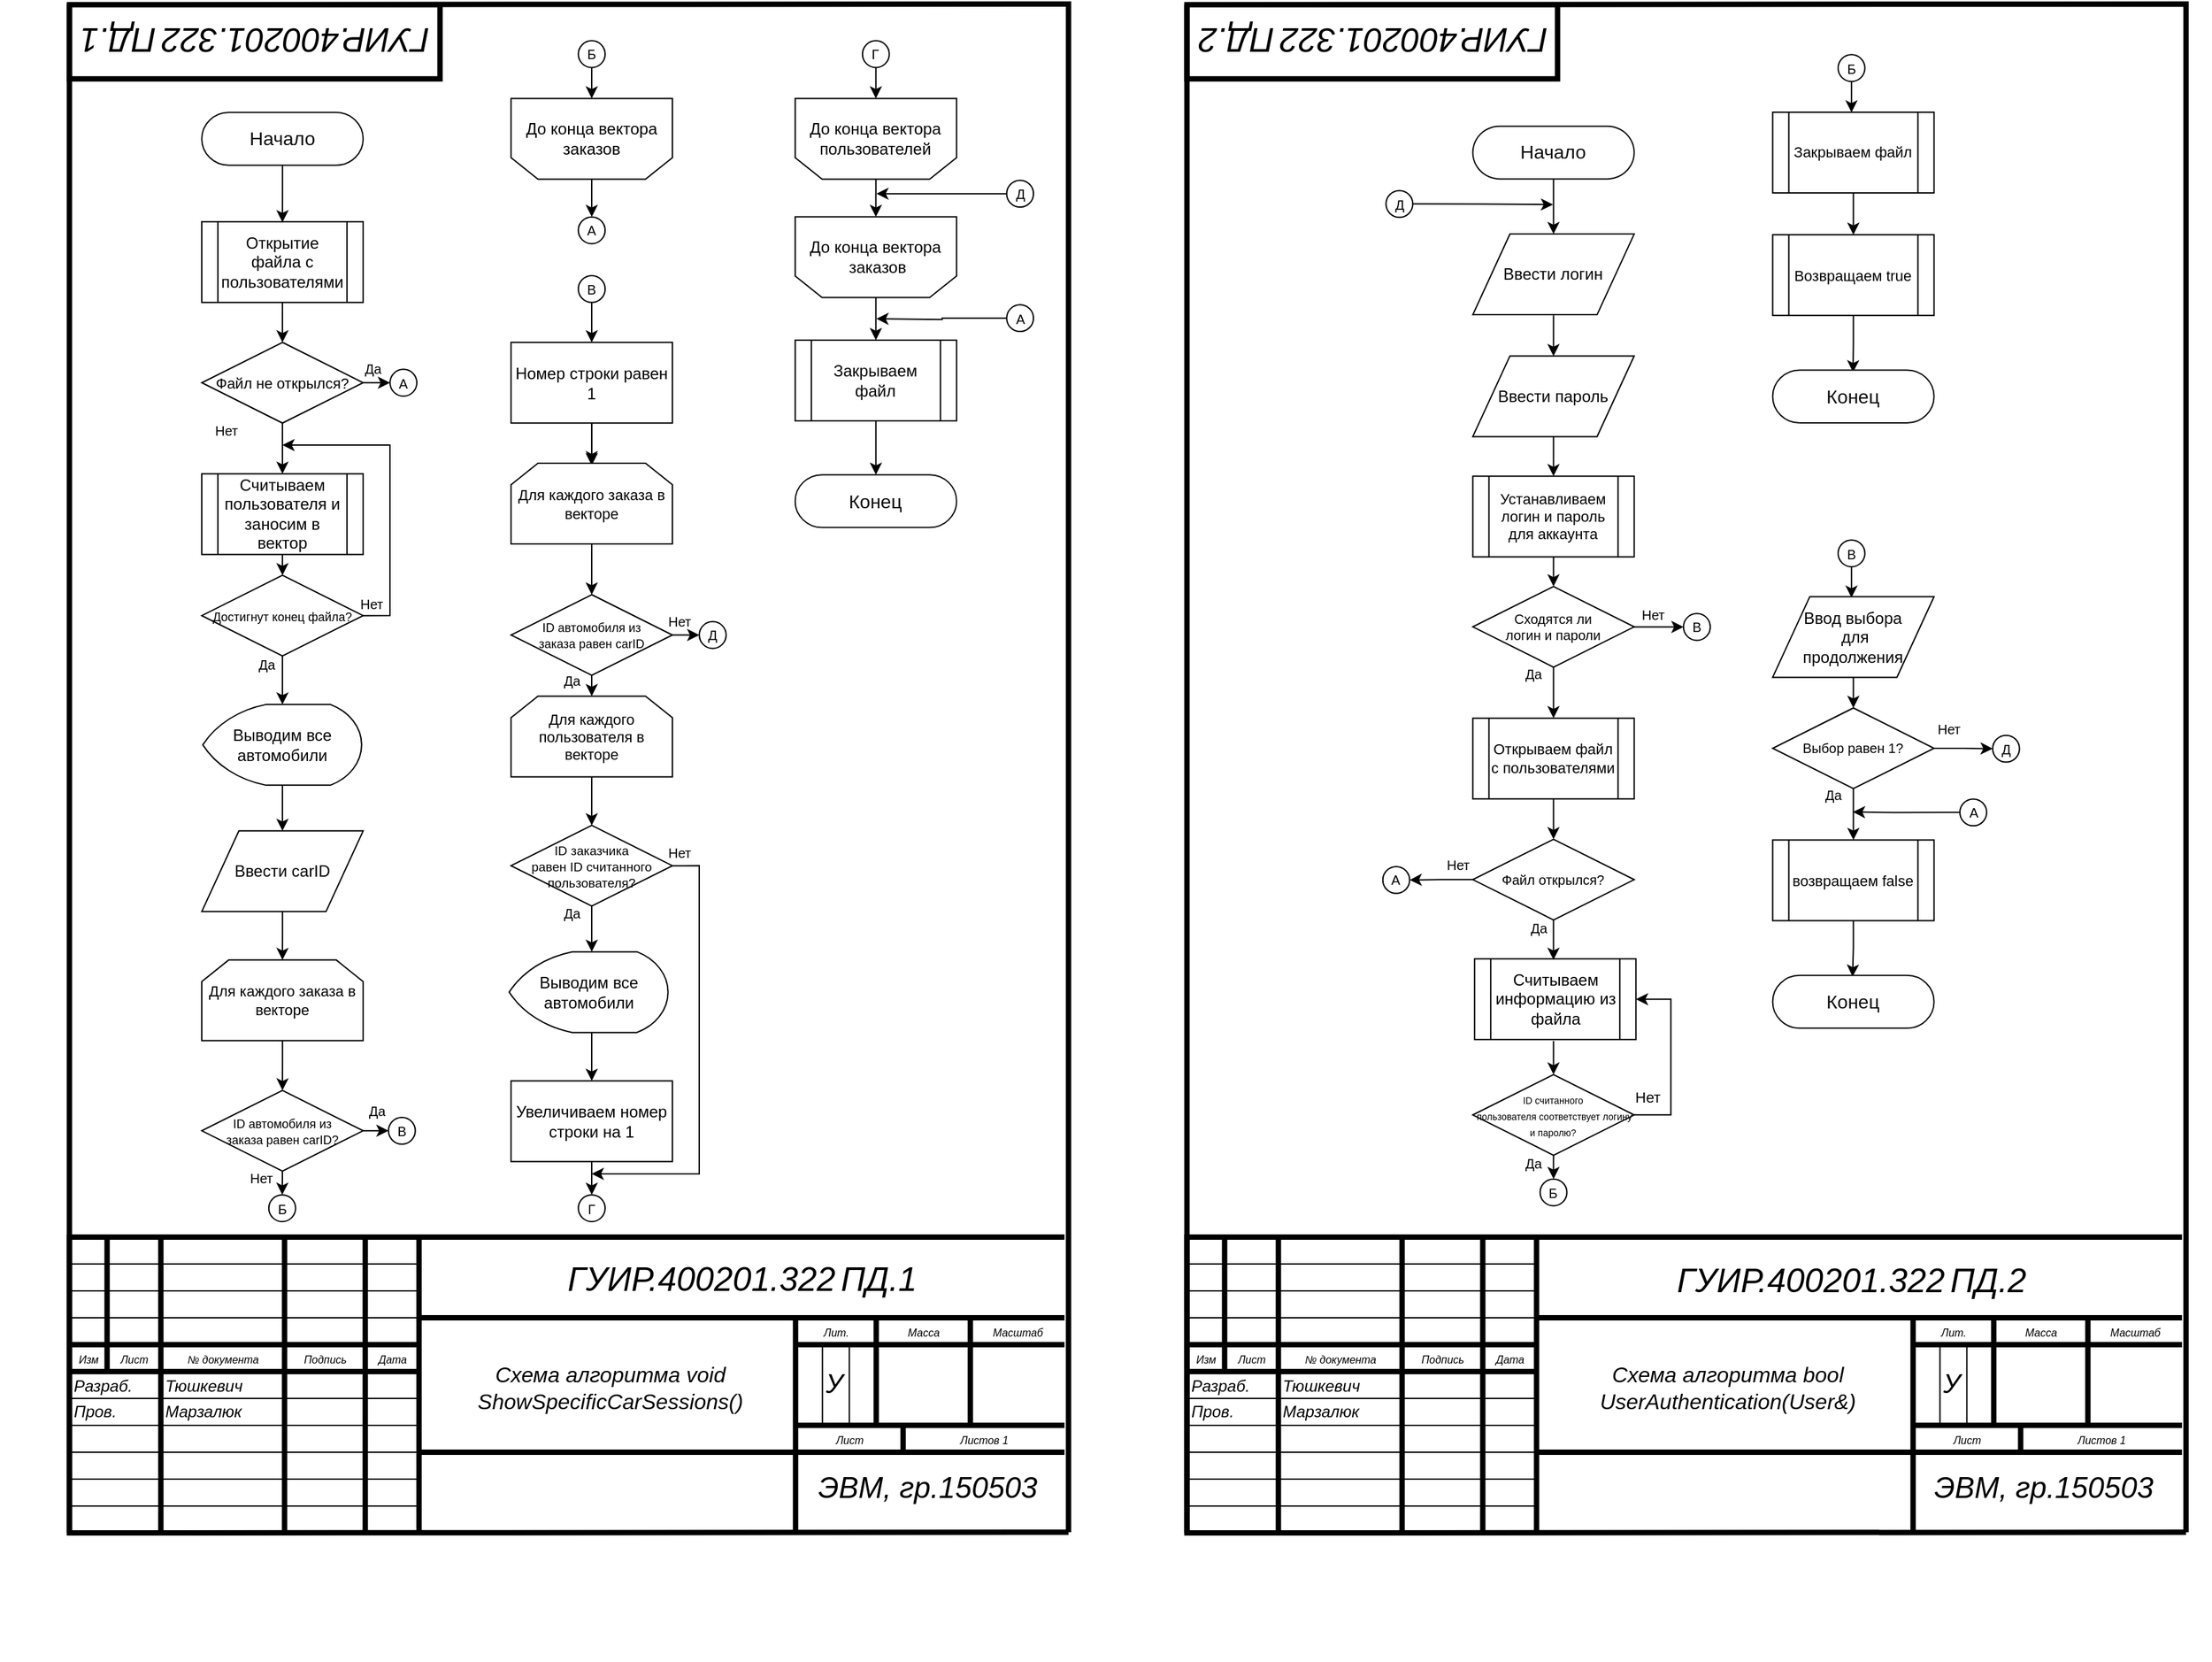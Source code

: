 <mxfile version="20.6.2" type="device"><diagram name="Страница-1" id="Страница-1"><mxGraphModel dx="860" dy="541" grid="1" gridSize="3.937" guides="1" tooltips="1" connect="1" arrows="1" fold="1" page="1" pageScale="1" pageWidth="827" pageHeight="1169" math="0" shadow="0"><root><mxCell id="0"/><mxCell id="1" value="Соединительная линия" parent="0"/><mxCell id="_64Y86e_q13AGrCxSCLC-919" parent="1" vertex="1"><mxGeometry x="193.06" y="141.93" as="geometry"/></mxCell><mxCell id="_64Y86e_q13AGrCxSCLC-920" value="" style="edgeStyle=orthogonalEdgeStyle;rounded=0;orthogonalLoop=1;jettySize=auto;html=1;entryX=0.5;entryY=0;entryDx=0;entryDy=0;" parent="1" edge="1"><mxGeometry relative="1" as="geometry"><mxPoint x="221.06" y="267.63" as="targetPoint"/><mxPoint x="221.06" y="237.39" as="sourcePoint"/></mxGeometry></mxCell><mxCell id="_64Y86e_q13AGrCxSCLC-921" style="edgeStyle=orthogonalEdgeStyle;rounded=0;orthogonalLoop=1;jettySize=auto;html=1;entryX=0.5;entryY=0;entryDx=0;entryDy=0;" parent="1" source="_64Y86e_q13AGrCxSCLC-922" edge="1"><mxGeometry relative="1" as="geometry"><mxPoint x="221.06" y="178.37" as="targetPoint"/></mxGeometry></mxCell><mxCell id="_64Y86e_q13AGrCxSCLC-922" value="&lt;font style=&quot;font-size: 14px ; color: rgb(12 , 12 , 12) ; direction: ltr ; letter-spacing: 0px ; line-height: 120% ; opacity: 1&quot;&gt;&lt;font face=&quot;Arial&quot;&gt;Начало&lt;/font&gt;&lt;br&gt;&lt;/font&gt;" style="verticalAlign=middle;align=center;vsdxID=738;fillColor=#ffffff;gradientColor=none;shape=stencil(tVJBDsIgEHwNRxpkY/Ve6z+IpS0RoVnQ1t8LUmO1aS/G2+zO7G4GhkDhWtFJwpnzaM+yV5VvCRwI58q0EpUPiEBJoKgtygbt1VSp7kRURnSxt7hhSHObPMt3cYqz+9hh7Fkfk1wrM5HvIQNYkws8BQ7n23HUb5N8eeGLp2JQjqL1witrPjgtsJE0nKK1Fs14KlGul7KbtFe8zK3/5GT5Jf/iJYD3n9ZK6xSJKf+dgdBK+YHyAQ==);strokeColor=#0c0c0c;spacingTop=-1;spacingBottom=-1;spacingLeft=-1;spacingRight=-1;labelBackgroundColor=none;rounded=0;html=1;whiteSpace=wrap;" parent="1" vertex="1"><mxGeometry x="161.06" y="96.63" width="120" height="39.24" as="geometry"/></mxCell><mxCell id="_64Y86e_q13AGrCxSCLC-923" style="edgeStyle=orthogonalEdgeStyle;rounded=0;orthogonalLoop=1;jettySize=auto;html=1;exitX=0.5;exitY=1;exitDx=0;exitDy=0;entryX=0.5;entryY=0;entryDx=0;entryDy=0;fontSize=11;" parent="1" target="_64Y86e_q13AGrCxSCLC-935" edge="1"><mxGeometry relative="1" as="geometry"><mxPoint x="221.06" y="327.63" as="sourcePoint"/><mxPoint x="221.06" y="355.93" as="targetPoint"/></mxGeometry></mxCell><mxCell id="_64Y86e_q13AGrCxSCLC-924" value="&lt;font style=&quot;font-size: 12px;&quot;&gt;Открытие файла с пользователями&lt;/font&gt;" style="shape=process;whiteSpace=wrap;html=1;backgroundOutline=1;fontSize=11;" parent="1" vertex="1"><mxGeometry x="161.06" y="177.91" width="120" height="60" as="geometry"/></mxCell><mxCell id="_64Y86e_q13AGrCxSCLC-926" value="Ввести carID" style="shape=parallelogram;html=1;strokeWidth=1;perimeter=parallelogramPerimeter;whiteSpace=wrap;rounded=0;arcSize=12;size=0.23;" parent="1" vertex="1"><mxGeometry x="161.06" y="630.93" width="120" height="60" as="geometry"/></mxCell><mxCell id="_64Y86e_q13AGrCxSCLC-927" style="edgeStyle=orthogonalEdgeStyle;rounded=0;orthogonalLoop=1;jettySize=auto;html=1;exitX=0.5;exitY=1;exitDx=0;exitDy=0;entryX=0.5;entryY=0;entryDx=0;entryDy=0;fontSize=11;" parent="1" target="_64Y86e_q13AGrCxSCLC-926" edge="1"><mxGeometry relative="1" as="geometry"><mxPoint x="-10.94" y="112.53" as="targetPoint"/><mxPoint x="221.06" y="596.93" as="sourcePoint"/></mxGeometry></mxCell><mxCell id="_64Y86e_q13AGrCxSCLC-929" style="edgeStyle=orthogonalEdgeStyle;rounded=0;orthogonalLoop=1;jettySize=auto;html=1;exitX=0.5;exitY=1;exitDx=0;exitDy=0;entryX=0.5;entryY=0;entryDx=0;entryDy=0;fontSize=11;" parent="1" edge="1"><mxGeometry relative="1" as="geometry"><mxPoint x="221.06" y="498.93" as="sourcePoint"/><mxPoint x="221.06" y="536.93" as="targetPoint"/></mxGeometry></mxCell><mxCell id="_64Y86e_q13AGrCxSCLC-930" value="A" style="strokeWidth=1;html=1;shape=mxgraph.flowchart.start_2;whiteSpace=wrap;rounded=0;fontSize=10;align=center;" parent="1" vertex="1"><mxGeometry x="301.06" y="287.67" width="19.921" height="19.921" as="geometry"/></mxCell><mxCell id="_64Y86e_q13AGrCxSCLC-931" style="edgeStyle=orthogonalEdgeStyle;rounded=0;orthogonalLoop=1;jettySize=auto;html=1;exitX=1;exitY=0.5;exitDx=0;exitDy=0;entryX=0;entryY=0.5;entryDx=0;entryDy=0;entryPerimeter=0;fontSize=10;" parent="1" source="_64Y86e_q13AGrCxSCLC-932" target="_64Y86e_q13AGrCxSCLC-930" edge="1"><mxGeometry relative="1" as="geometry"/></mxCell><mxCell id="_64Y86e_q13AGrCxSCLC-932" value="&lt;font style=&quot;font-size: 11px;&quot;&gt;Файл не открылся?&lt;/font&gt;" style="rhombus;whiteSpace=wrap;html=1;fontSize=10;rounded=0;strokeWidth=1;" parent="1" vertex="1"><mxGeometry x="161.06" y="267.63" width="120" height="60" as="geometry"/></mxCell><mxCell id="8Bm-05w4gQ1cYSCm8SB--12" style="edgeStyle=orthogonalEdgeStyle;rounded=0;orthogonalLoop=1;jettySize=auto;html=1;exitX=1;exitY=0.5;exitDx=0;exitDy=0;fontSize=9;" parent="1" source="_64Y86e_q13AGrCxSCLC-934" edge="1"><mxGeometry relative="1" as="geometry"><mxPoint x="221" y="344" as="targetPoint"/><Array as="points"><mxPoint x="301" y="471"/><mxPoint x="301" y="344"/></Array></mxGeometry></mxCell><mxCell id="_64Y86e_q13AGrCxSCLC-934" value="&lt;font style=&quot;font-size: 9px;&quot;&gt;Достигнут конец файла?&lt;/font&gt;" style="rhombus;whiteSpace=wrap;html=1;fontSize=10;rounded=0;strokeWidth=1;" parent="1" vertex="1"><mxGeometry x="161.06" y="440.82" width="120" height="60" as="geometry"/></mxCell><mxCell id="8Bm-05w4gQ1cYSCm8SB--11" style="edgeStyle=orthogonalEdgeStyle;rounded=0;orthogonalLoop=1;jettySize=auto;html=1;exitX=0.5;exitY=1;exitDx=0;exitDy=0;entryX=0.5;entryY=0;entryDx=0;entryDy=0;fontSize=9;" parent="1" source="_64Y86e_q13AGrCxSCLC-935" target="_64Y86e_q13AGrCxSCLC-934" edge="1"><mxGeometry relative="1" as="geometry"/></mxCell><mxCell id="_64Y86e_q13AGrCxSCLC-935" value="&lt;span style=&quot;font-size: 12px;&quot;&gt;Считываем пользователя и заносим в вектор&lt;/span&gt;" style="shape=process;whiteSpace=wrap;html=1;backgroundOutline=1;fontSize=11;" parent="1" vertex="1"><mxGeometry x="161.06" y="365.35" width="120" height="60" as="geometry"/></mxCell><mxCell id="_64Y86e_q13AGrCxSCLC-936" style="edgeStyle=orthogonalEdgeStyle;rounded=0;orthogonalLoop=1;jettySize=auto;html=1;entryX=0.5;entryY=0;entryDx=0;entryDy=0;" parent="1" source="_64Y86e_q13AGrCxSCLC-937" target="_64Y86e_q13AGrCxSCLC-941" edge="1"><mxGeometry relative="1" as="geometry"/></mxCell><mxCell id="_64Y86e_q13AGrCxSCLC-937" value="&lt;font style=&quot;font-size: 11px;&quot;&gt;Для каждого заказа в векторе&lt;/font&gt;" style="shape=loopLimit;whiteSpace=wrap;html=1;fontSize=10;" parent="1" vertex="1"><mxGeometry x="161.06" y="726.93" width="120" height="60" as="geometry"/></mxCell><mxCell id="_64Y86e_q13AGrCxSCLC-938" style="edgeStyle=orthogonalEdgeStyle;rounded=0;orthogonalLoop=1;jettySize=auto;html=1;entryX=0.5;entryY=0;entryDx=0;entryDy=0;" parent="1" source="_64Y86e_q13AGrCxSCLC-926" target="_64Y86e_q13AGrCxSCLC-937" edge="1"><mxGeometry relative="1" as="geometry"/></mxCell><mxCell id="Pu68gG3HwSBeLcEFs3xO-12" style="edgeStyle=orthogonalEdgeStyle;rounded=0;orthogonalLoop=1;jettySize=auto;html=1;exitX=0.5;exitY=1;exitDx=0;exitDy=0;entryX=0.5;entryY=0;entryDx=0;entryDy=0;entryPerimeter=0;" parent="1" source="_64Y86e_q13AGrCxSCLC-941" target="Pu68gG3HwSBeLcEFs3xO-10" edge="1"><mxGeometry relative="1" as="geometry"/></mxCell><mxCell id="_64Y86e_q13AGrCxSCLC-941" value="&lt;font style=&quot;font-size: 9px;&quot;&gt;ID автомобиля из &lt;br&gt;заказа равен carID?&lt;/font&gt;" style="rhombus;whiteSpace=wrap;html=1;fontSize=10;" parent="1" vertex="1"><mxGeometry x="161.06" y="823.93" width="120" height="60" as="geometry"/></mxCell><mxCell id="_64Y86e_q13AGrCxSCLC-942" value="&lt;span style=&quot;font-size: 10px;&quot;&gt;Да&lt;/span&gt;" style="text;html=1;align=center;verticalAlign=middle;resizable=0;points=[];autosize=1;" parent="1" vertex="1"><mxGeometry x="271.06" y="823.93" width="40" height="30" as="geometry"/></mxCell><mxCell id="mGkY2B0pgh8bp5AZUL2U-10" style="edgeStyle=orthogonalEdgeStyle;rounded=0;orthogonalLoop=1;jettySize=auto;html=1;exitX=0.5;exitY=0;exitDx=0;exitDy=0;entryX=0.5;entryY=0;entryDx=0;entryDy=0;entryPerimeter=0;" edge="1" parent="1" source="_64Y86e_q13AGrCxSCLC-944" target="Pu68gG3HwSBeLcEFs3xO-19"><mxGeometry relative="1" as="geometry"/></mxCell><mxCell id="_64Y86e_q13AGrCxSCLC-944" value="" style="shape=loopLimit;whiteSpace=wrap;html=1;rotation=-180;" parent="1" vertex="1"><mxGeometry x="391.06" y="86.25" width="120" height="60" as="geometry"/></mxCell><mxCell id="_64Y86e_q13AGrCxSCLC-945" value="&lt;span style=&quot;font-size: 12px;&quot;&gt;До конца вектора заказов&lt;/span&gt;" style="text;html=1;strokeColor=none;fillColor=none;align=center;verticalAlign=middle;whiteSpace=wrap;rounded=0;fontSize=10;" parent="1" vertex="1"><mxGeometry x="391.06" y="106.25" width="120" height="20" as="geometry"/></mxCell><mxCell id="_64Y86e_q13AGrCxSCLC-946" value="&lt;font size=&quot;1&quot;&gt;Нет&lt;/font&gt;" style="text;html=1;align=center;verticalAlign=middle;resizable=0;points=[];autosize=1;" parent="1" vertex="1"><mxGeometry x="185.04" y="874.01" width="40" height="30" as="geometry"/></mxCell><mxCell id="_64Y86e_q13AGrCxSCLC-947" style="edgeStyle=orthogonalEdgeStyle;rounded=0;orthogonalLoop=1;jettySize=auto;html=1;exitX=0.5;exitY=1;exitDx=0;exitDy=0;entryX=0.5;entryY=0;entryDx=0;entryDy=0;fontSize=9;" parent="1" edge="1"><mxGeometry relative="1" as="geometry"><mxPoint x="451.06" y="359.11" as="targetPoint"/><mxPoint x="451.06" y="327.63" as="sourcePoint"/></mxGeometry></mxCell><mxCell id="_64Y86e_q13AGrCxSCLC-949" style="edgeStyle=orthogonalEdgeStyle;rounded=0;orthogonalLoop=1;jettySize=auto;html=1;exitX=0.5;exitY=1;exitDx=0;exitDy=0;entryX=0.5;entryY=0;entryDx=0;entryDy=0;fontSize=9;" parent="1" source="_64Y86e_q13AGrCxSCLC-950" target="_64Y86e_q13AGrCxSCLC-953" edge="1"><mxGeometry relative="1" as="geometry"/></mxCell><mxCell id="_64Y86e_q13AGrCxSCLC-950" value="&lt;font style=&quot;font-size: 11px;&quot;&gt;Для каждого заказа в векторе&lt;/font&gt;" style="shape=loopLimit;whiteSpace=wrap;html=1;fontSize=10;" parent="1" vertex="1"><mxGeometry x="391.06" y="357.53" width="120" height="60" as="geometry"/></mxCell><mxCell id="_64Y86e_q13AGrCxSCLC-951" style="edgeStyle=orthogonalEdgeStyle;rounded=0;orthogonalLoop=1;jettySize=auto;html=1;exitX=0.5;exitY=1;exitDx=0;exitDy=0;entryX=0.5;entryY=0;entryDx=0;entryDy=0;fontSize=9;" parent="1" source="_64Y86e_q13AGrCxSCLC-953" target="_64Y86e_q13AGrCxSCLC-955" edge="1"><mxGeometry relative="1" as="geometry"/></mxCell><mxCell id="_64Y86e_q13AGrCxSCLC-953" value="&lt;font style=&quot;font-size: 9px;&quot;&gt;ID автомобиля&amp;nbsp;из &lt;br&gt;заказа равен carID&lt;/font&gt;" style="rhombus;whiteSpace=wrap;html=1;fontSize=10;" parent="1" vertex="1"><mxGeometry x="391.06" y="455.25" width="120" height="60" as="geometry"/></mxCell><mxCell id="_64Y86e_q13AGrCxSCLC-954" style="edgeStyle=orthogonalEdgeStyle;rounded=0;orthogonalLoop=1;jettySize=auto;html=1;exitX=0.5;exitY=1;exitDx=0;exitDy=0;entryX=0.5;entryY=0;entryDx=0;entryDy=0;fontSize=9;" parent="1" source="_64Y86e_q13AGrCxSCLC-955" target="_64Y86e_q13AGrCxSCLC-961" edge="1"><mxGeometry relative="1" as="geometry"/></mxCell><mxCell id="_64Y86e_q13AGrCxSCLC-955" value="&lt;span style=&quot;font-size: 11px;&quot;&gt;Для каждого пользователя в векторе&lt;/span&gt;" style="shape=loopLimit;whiteSpace=wrap;html=1;fontSize=10;" parent="1" vertex="1"><mxGeometry x="391.06" y="530.72" width="120" height="60" as="geometry"/></mxCell><mxCell id="Pu68gG3HwSBeLcEFs3xO-32" style="edgeStyle=orthogonalEdgeStyle;rounded=0;orthogonalLoop=1;jettySize=auto;html=1;exitX=0.5;exitY=1;exitDx=0;exitDy=0;entryX=0.5;entryY=0;entryDx=0;entryDy=0;entryPerimeter=0;fontSize=9;" parent="1" source="_64Y86e_q13AGrCxSCLC-967" target="8Bm-05w4gQ1cYSCm8SB--3" edge="1"><mxGeometry relative="1" as="geometry"><mxPoint x="451.06" y="883.93" as="sourcePoint"/></mxGeometry></mxCell><mxCell id="_64Y86e_q13AGrCxSCLC-959" style="edgeStyle=orthogonalEdgeStyle;rounded=0;orthogonalLoop=1;jettySize=auto;html=1;exitX=0.5;exitY=1;exitDx=0;exitDy=0;entryX=0.5;entryY=0;entryDx=0;entryDy=0;fontSize=9;" parent="1" source="_64Y86e_q13AGrCxSCLC-961" edge="1"><mxGeometry relative="1" as="geometry"><mxPoint x="451.06" y="720.83" as="targetPoint"/></mxGeometry></mxCell><mxCell id="Pu68gG3HwSBeLcEFs3xO-40" style="edgeStyle=orthogonalEdgeStyle;rounded=0;orthogonalLoop=1;jettySize=auto;html=1;exitX=1;exitY=0.5;exitDx=0;exitDy=0;fontSize=9;" parent="1" source="_64Y86e_q13AGrCxSCLC-961" edge="1"><mxGeometry relative="1" as="geometry"><mxPoint x="451" y="886" as="targetPoint"/><Array as="points"><mxPoint x="531" y="657"/><mxPoint x="531" y="886"/></Array></mxGeometry></mxCell><mxCell id="_64Y86e_q13AGrCxSCLC-961" value="&lt;font style=&quot;font-size: 9.5px;&quot;&gt;ID заказчика &lt;br&gt;равен ID считанного пользователя?&lt;/font&gt;" style="rhombus;whiteSpace=wrap;html=1;fontSize=10;" parent="1" vertex="1"><mxGeometry x="391.06" y="626.83" width="120" height="60" as="geometry"/></mxCell><mxCell id="_64Y86e_q13AGrCxSCLC-962" style="edgeStyle=orthogonalEdgeStyle;rounded=0;orthogonalLoop=1;jettySize=auto;html=1;exitX=0.5;exitY=1;exitDx=0;exitDy=0;entryX=0.5;entryY=0;entryDx=0;entryDy=0;fontSize=12;" parent="1" target="_64Y86e_q13AGrCxSCLC-967" edge="1"><mxGeometry relative="1" as="geometry"><mxPoint x="451.06" y="780.83" as="sourcePoint"/></mxGeometry></mxCell><mxCell id="_64Y86e_q13AGrCxSCLC-964" style="edgeStyle=orthogonalEdgeStyle;rounded=0;orthogonalLoop=1;jettySize=auto;html=1;entryX=0.5;entryY=0;entryDx=0;entryDy=0;fontSize=12;" parent="1" source="_64Y86e_q13AGrCxSCLC-965" target="_64Y86e_q13AGrCxSCLC-950" edge="1"><mxGeometry relative="1" as="geometry"/></mxCell><mxCell id="_64Y86e_q13AGrCxSCLC-965" value="&lt;font face=&quot;Arial&quot;&gt;&lt;span style=&quot;font-size: 12px;&quot;&gt;Номер строки равен 1&lt;/span&gt;&lt;br&gt;&lt;/font&gt;" style="rounded=0;whiteSpace=wrap;html=1;fontSize=9;" parent="1" vertex="1"><mxGeometry x="391.06" y="267.63" width="120" height="60" as="geometry"/></mxCell><mxCell id="_64Y86e_q13AGrCxSCLC-967" value="&lt;font style=&quot;font-size: 12px;&quot;&gt;Увеличиваем номер строки на 1&lt;/font&gt;" style="rounded=0;whiteSpace=wrap;html=1;fontSize=9;" parent="1" vertex="1"><mxGeometry x="391.06" y="816.83" width="120" height="60" as="geometry"/></mxCell><mxCell id="_64Y86e_q13AGrCxSCLC-973" value="&lt;font style=&quot;font-size: 14px ; color: rgb(12 , 12 , 12) ; direction: ltr ; letter-spacing: 0px ; line-height: 120% ; opacity: 1&quot;&gt;Конец&lt;br&gt;&lt;/font&gt;" style="verticalAlign=middle;align=center;vsdxID=738;fillColor=#ffffff;gradientColor=none;shape=stencil(tVJBDsIgEHwNRxpkY/Ve6z+IpS0RoVnQ1t8LUmO1aS/G2+zO7G4GhkDhWtFJwpnzaM+yV5VvCRwI58q0EpUPiEBJoKgtygbt1VSp7kRURnSxt7hhSHObPMt3cYqz+9hh7Fkfk1wrM5HvIQNYkws8BQ7n23HUb5N8eeGLp2JQjqL1witrPjgtsJE0nKK1Fs14KlGul7KbtFe8zK3/5GT5Jf/iJYD3n9ZK6xSJKf+dgdBK+YHyAQ==);strokeColor=#0c0c0c;spacingTop=-1;spacingBottom=-1;spacingLeft=-1;spacingRight=-1;labelBackgroundColor=none;rounded=0;html=1;whiteSpace=wrap;fontSize=12;" parent="1" vertex="1"><mxGeometry x="602.36" y="366.07" width="120" height="39.24" as="geometry"/></mxCell><mxCell id="Pu68gG3HwSBeLcEFs3xO-58" style="edgeStyle=orthogonalEdgeStyle;rounded=0;orthogonalLoop=1;jettySize=auto;html=1;exitX=0.5;exitY=0;exitDx=0;exitDy=0;entryX=0.5;entryY=0;entryDx=0;entryDy=0;fontSize=9;" parent="1" source="_64Y86e_q13AGrCxSCLC-976" target="Pu68gG3HwSBeLcEFs3xO-57" edge="1"><mxGeometry relative="1" as="geometry"/></mxCell><mxCell id="_64Y86e_q13AGrCxSCLC-976" value="" style="shape=loopLimit;whiteSpace=wrap;html=1;rotation=-180;" parent="1" vertex="1"><mxGeometry x="602.36" y="174.31" width="120" height="60" as="geometry"/></mxCell><mxCell id="_64Y86e_q13AGrCxSCLC-977" value="&lt;span style=&quot;white-space: pre;&quot;&gt;&lt;font style=&quot;font-size: 12px;&quot;&gt;До конца вектора&lt;br&gt; заказов&lt;/font&gt;&lt;/span&gt;" style="text;html=1;strokeColor=none;fillColor=none;align=center;verticalAlign=middle;whiteSpace=wrap;rounded=0;fontSize=10;rotation=0;" parent="1" vertex="1"><mxGeometry x="602.36" y="194.31" width="120" height="20" as="geometry"/></mxCell><mxCell id="_64Y86e_q13AGrCxSCLC-978" value="&lt;p style=&quot;margin-left: 0 ; margin-right: 0 ; margin-top: 0px ; margin-bottom: 0px ; text-indent: 0 ; direction: rtl&quot;&gt;&lt;font style=&quot;font-size: 25px ; font-family: &amp;quot;arial&amp;quot; ; color: #000000 ; direction: ltr ; letter-spacing: 0px ; line-height: 120% ; opacity: 1&quot;&gt;&lt;i&gt;ГУИР.&lt;/i&gt;&lt;/font&gt;&lt;font style=&quot;font-size: 25px ; font-family: &amp;quot;arial&amp;quot; ; color: #000000 ; direction: ltr ; letter-spacing: 0px ; line-height: 120% ; opacity: 1&quot;&gt;&lt;i&gt;400201.322&lt;/i&gt;&lt;/font&gt;&lt;font style=&quot;font-size: 16px ; font-family: &amp;quot;times new roman&amp;quot; ; color: #000000 ; direction: ltr ; letter-spacing: 0px ; line-height: 120% ; opacity: 1&quot;&gt;&amp;nbsp;&lt;/font&gt;&lt;font style=&quot;font-size: 28px ; font-family: &amp;quot;arial&amp;quot; ; color: #000000 ; direction: ltr ; letter-spacing: 0px ; line-height: 120% ; opacity: 1&quot;&gt;&lt;i&gt;&lt;/i&gt;&lt;/font&gt;&lt;font style=&quot;font-size: 25px ; font-family: &amp;quot;arial&amp;quot; ; color: #000000 ; direction: ltr ; letter-spacing: 0px ; line-height: 120% ; opacity: 1&quot;&gt;&lt;i&gt;ПД&lt;/i&gt;&lt;/font&gt;&lt;font style=&quot;font-size: 25px ; font-family: &amp;quot;arial&amp;quot; ; color: #000000 ; direction: ltr ; letter-spacing: 0px ; line-height: 120% ; opacity: 1&quot;&gt;&lt;i&gt;.1&lt;/i&gt;&lt;/font&gt;&lt;font style=&quot;font-size: 28px ; font-family: &amp;quot;arial&amp;quot; ; color: #000000 ; direction: ltr ; letter-spacing: 0px ; line-height: 120% ; opacity: 1&quot;&gt;&lt;i&gt;&lt;br&gt;&lt;/i&gt;&lt;/font&gt;&lt;/p&gt;" style="verticalAlign=middle;align=center;vsdxID=222;fillColor=none;gradientColor=none;shape=stencil(nZBLDoAgDERP0z3SIyjew0SURgSD+Lu9kMZoXLhwN9O+tukAlrNpJg1SzDH4QW/URgNYgZTkjA4UkwJUgGXng+6DX1zLfmoymdXo17xh5zmRJ6Q42BWCfc2oJfdAr+Yv+AP9Cb7OJ3H/2JG1HNGz/84klThPVCc=);strokeColor=none;spacingTop=-1;spacingBottom=-1;spacingLeft=-1;spacingRight=-1;labelBackgroundColor=none;rounded=0;html=1;whiteSpace=wrap;" parent="1" vertex="1"><mxGeometry x="357.91" y="954.72" width="410" height="16" as="geometry"/></mxCell><mxCell id="Mcyddse2_42WbB_LaZf9-3" value="" style="rounded=0;whiteSpace=wrap;html=1;strokeWidth=4;fillColor=none;" parent="1" vertex="1"><mxGeometry x="62.63" y="16.54" width="275.59" height="55.118" as="geometry"/></mxCell><mxCell id="Mcyddse2_42WbB_LaZf9-6" value="&lt;p style=&quot;margin-left: 0 ; margin-right: 0 ; margin-top: 0px ; margin-bottom: 0px ; text-indent: 0 ; direction: rtl&quot;&gt;&lt;font style=&quot;font-size: 25px ; font-family: &amp;quot;arial&amp;quot; ; color: #000000 ; direction: ltr ; letter-spacing: 0px ; line-height: 120% ; opacity: 1&quot;&gt;&lt;i&gt;ГУИР.&lt;/i&gt;&lt;/font&gt;&lt;font style=&quot;font-size: 25px ; font-family: &amp;quot;arial&amp;quot; ; color: #000000 ; direction: ltr ; letter-spacing: 0px ; line-height: 120% ; opacity: 1&quot;&gt;&lt;i&gt;400201.322&lt;/i&gt;&lt;/font&gt;&lt;font style=&quot;font-size: 16px ; font-family: &amp;quot;times new roman&amp;quot; ; color: #000000 ; direction: ltr ; letter-spacing: 0px ; line-height: 120% ; opacity: 1&quot;&gt;&amp;nbsp;&lt;/font&gt;&lt;font style=&quot;font-size: 28px ; font-family: &amp;quot;arial&amp;quot; ; color: #000000 ; direction: ltr ; letter-spacing: 0px ; line-height: 120% ; opacity: 1&quot;&gt;&lt;i&gt;&lt;/i&gt;&lt;/font&gt;&lt;font style=&quot;font-size: 25px ; font-family: &amp;quot;arial&amp;quot; ; color: #000000 ; direction: ltr ; letter-spacing: 0px ; line-height: 120% ; opacity: 1&quot;&gt;&lt;i&gt;ПД&lt;/i&gt;&lt;/font&gt;&lt;font style=&quot;font-size: 25px ; font-family: &amp;quot;arial&amp;quot; ; color: #000000 ; direction: ltr ; letter-spacing: 0px ; line-height: 120% ; opacity: 1&quot;&gt;&lt;i&gt;.1&lt;/i&gt;&lt;/font&gt;&lt;font style=&quot;font-size: 28px ; font-family: &amp;quot;arial&amp;quot; ; color: #000000 ; direction: ltr ; letter-spacing: 0px ; line-height: 120% ; opacity: 1&quot;&gt;&lt;i&gt;&lt;br&gt;&lt;/i&gt;&lt;/font&gt;&lt;/p&gt;" style="verticalAlign=middle;align=center;vsdxID=222;fillColor=none;gradientColor=none;shape=stencil(nZBLDoAgDERP0z3SIyjew0SURgSD+Lu9kMZoXLhwN9O+tukAlrNpJg1SzDH4QW/URgNYgZTkjA4UkwJUgGXng+6DX1zLfmoymdXo17xh5zmRJ6Q42BWCfc2oJfdAr+Yv+AP9Cb7OJ3H/2JG1HNGz/84klThPVCc=);strokeColor=none;spacingTop=-1;spacingBottom=-1;spacingLeft=-1;spacingRight=-1;labelBackgroundColor=none;rounded=0;html=1;whiteSpace=wrap;rotation=180;" parent="1" vertex="1"><mxGeometry x="11.18" y="36.1" width="378.5" height="16" as="geometry"/></mxCell><mxCell id="Mcyddse2_42WbB_LaZf9-292" value="" style="rounded=0;whiteSpace=wrap;html=1;strokeWidth=4;fillColor=none;" parent="1" vertex="1"><mxGeometry x="893.697" y="16.537" width="275.59" height="55.118" as="geometry"/></mxCell><mxCell id="Mcyddse2_42WbB_LaZf9-293" value="&lt;p style=&quot;margin-left: 0 ; margin-right: 0 ; margin-top: 0px ; margin-bottom: 0px ; text-indent: 0 ; direction: rtl&quot;&gt;&lt;font style=&quot;font-size: 25px ; font-family: &amp;quot;arial&amp;quot; ; color: #000000 ; direction: ltr ; letter-spacing: 0px ; line-height: 120% ; opacity: 1&quot;&gt;&lt;i&gt;ГУИР.&lt;/i&gt;&lt;/font&gt;&lt;font style=&quot;font-size: 25px ; font-family: &amp;quot;arial&amp;quot; ; color: #000000 ; direction: ltr ; letter-spacing: 0px ; line-height: 120% ; opacity: 1&quot;&gt;&lt;i&gt;400201.322&lt;/i&gt;&lt;/font&gt;&lt;font style=&quot;font-size: 16px ; font-family: &amp;quot;times new roman&amp;quot; ; color: #000000 ; direction: ltr ; letter-spacing: 0px ; line-height: 120% ; opacity: 1&quot;&gt;&amp;nbsp;&lt;/font&gt;&lt;font style=&quot;font-size: 28px ; font-family: &amp;quot;arial&amp;quot; ; color: #000000 ; direction: ltr ; letter-spacing: 0px ; line-height: 120% ; opacity: 1&quot;&gt;&lt;i&gt;&lt;/i&gt;&lt;/font&gt;&lt;font style=&quot;font-size: 25px ; font-family: &amp;quot;arial&amp;quot; ; color: #000000 ; direction: ltr ; letter-spacing: 0px ; line-height: 120% ; opacity: 1&quot;&gt;&lt;i&gt;ПД&lt;/i&gt;&lt;/font&gt;&lt;font style=&quot;font-size: 25px ; font-family: &amp;quot;arial&amp;quot; ; color: #000000 ; direction: ltr ; letter-spacing: 0px ; line-height: 120% ; opacity: 1&quot;&gt;&lt;i&gt;.2&lt;/i&gt;&lt;/font&gt;&lt;font style=&quot;font-size: 28px ; font-family: &amp;quot;arial&amp;quot; ; color: #000000 ; direction: ltr ; letter-spacing: 0px ; line-height: 120% ; opacity: 1&quot;&gt;&lt;i&gt;&lt;br&gt;&lt;/i&gt;&lt;/font&gt;&lt;/p&gt;" style="verticalAlign=middle;align=center;vsdxID=222;fillColor=none;gradientColor=none;shape=stencil(nZBLDoAgDERP0z3SIyjew0SURgSD+Lu9kMZoXLhwN9O+tukAlrNpJg1SzDH4QW/URgNYgZTkjA4UkwJUgGXng+6DX1zLfmoymdXo17xh5zmRJ6Q42BWCfc2oJfdAr+Yv+AP9Cb7OJ3H/2JG1HNGz/84klThPVCc=);strokeColor=none;spacingTop=-1;spacingBottom=-1;spacingLeft=-1;spacingRight=-1;labelBackgroundColor=none;rounded=0;html=1;whiteSpace=wrap;rotation=-180;" parent="1" vertex="1"><mxGeometry x="826.489" y="36.099" width="410" height="16" as="geometry"/></mxCell><mxCell id="8Bm-05w4gQ1cYSCm8SB--3" value="Г" style="strokeWidth=1;html=1;shape=mxgraph.flowchart.start_2;whiteSpace=wrap;rounded=0;fontSize=10;align=center;" parent="1" vertex="1"><mxGeometry x="441.097" y="901.567" width="19.921" height="19.921" as="geometry"/></mxCell><mxCell id="8Bm-05w4gQ1cYSCm8SB--6" value="&lt;span style=&quot;font-size: 10px;&quot;&gt;Да&lt;/span&gt;" style="text;html=1;align=center;verticalAlign=middle;resizable=0;points=[];autosize=1;" parent="1" vertex="1"><mxGeometry x="267.717" y="271.657" width="40" height="30" as="geometry"/></mxCell><mxCell id="8Bm-05w4gQ1cYSCm8SB--7" value="&lt;span style=&quot;font-size: 10px;&quot;&gt;Нет&lt;/span&gt;" style="text;html=1;align=center;verticalAlign=middle;resizable=0;points=[];autosize=1;" parent="1" vertex="1"><mxGeometry x="159.444" y="318.894" width="39.37" height="27.559" as="geometry"/></mxCell><mxCell id="8Bm-05w4gQ1cYSCm8SB--13" value="&lt;span style=&quot;font-size: 10px;&quot;&gt;Да&lt;/span&gt;" style="text;html=1;align=center;verticalAlign=middle;resizable=0;points=[];autosize=1;" parent="1" vertex="1"><mxGeometry x="188.974" y="492.134" width="40" height="30" as="geometry"/></mxCell><mxCell id="8Bm-05w4gQ1cYSCm8SB--14" value="&lt;span style=&quot;font-size: 10px;&quot;&gt;Нет&lt;/span&gt;" style="text;html=1;align=center;verticalAlign=middle;resizable=0;points=[];autosize=1;" parent="1" vertex="1"><mxGeometry x="267.721" y="447.731" width="39.37" height="27.559" as="geometry"/></mxCell><mxCell id="8Bm-05w4gQ1cYSCm8SB--19" value="&lt;span style=&quot;font-size: x-small;&quot;&gt;Да&lt;/span&gt;" style="text;html=1;align=center;verticalAlign=middle;resizable=0;points=[];autosize=1;" parent="1" vertex="1"><mxGeometry x="1135.188" y="688.1" width="40" height="30" as="geometry"/></mxCell><mxCell id="8Bm-05w4gQ1cYSCm8SB--21" value="&lt;font style=&quot;font-size: 12px;&quot;&gt;&lt;font style=&quot;font-size: 12px;&quot;&gt;Считываем&lt;br style=&quot;&quot;&gt;информацию из файл&lt;/font&gt;а&lt;/font&gt;" style="shape=process;whiteSpace=wrap;html=1;backgroundOutline=1;fontSize=11;" parent="1" vertex="1"><mxGeometry x="1107.627" y="726.097" width="120" height="60" as="geometry"/></mxCell><mxCell id="8Bm-05w4gQ1cYSCm8SB--22" style="edgeStyle=orthogonalEdgeStyle;rounded=0;orthogonalLoop=1;jettySize=auto;html=1;exitX=1;exitY=0.5;exitDx=0;exitDy=0;entryX=1;entryY=0.5;entryDx=0;entryDy=0;fontSize=8;" parent="1" source="Mcyddse2_42WbB_LaZf9-265" target="8Bm-05w4gQ1cYSCm8SB--21" edge="1"><mxGeometry relative="1" as="geometry"><Array as="points"><mxPoint x="1253.59" y="842.28"/><mxPoint x="1253.59" y="756.28"/></Array></mxGeometry></mxCell><mxCell id="8Bm-05w4gQ1cYSCm8SB--25" value="A" style="strokeWidth=1;html=1;shape=mxgraph.flowchart.start_2;whiteSpace=wrap;rounded=0;fontSize=10;align=center;" parent="1" vertex="1"><mxGeometry x="1039.367" y="657.477" width="19.921" height="19.921" as="geometry"/></mxCell><mxCell id="8Bm-05w4gQ1cYSCm8SB--26" style="edgeStyle=orthogonalEdgeStyle;rounded=0;orthogonalLoop=1;jettySize=auto;html=1;exitX=0;exitY=0.5;exitDx=0;exitDy=0;entryX=1;entryY=0.5;entryDx=0;entryDy=0;entryPerimeter=0;fontSize=10;" parent="1" source="Mcyddse2_42WbB_LaZf9-250" target="8Bm-05w4gQ1cYSCm8SB--25" edge="1"><mxGeometry relative="1" as="geometry"><mxPoint x="1287.397" y="706.807" as="sourcePoint"/></mxGeometry></mxCell><mxCell id="8Bm-05w4gQ1cYSCm8SB--27" value="&lt;span style=&quot;font-size: x-small;&quot;&gt;Нет&lt;/span&gt;" style="text;html=1;align=center;verticalAlign=middle;resizable=0;points=[];autosize=1;" parent="1" vertex="1"><mxGeometry x="1220.231" y="455.013" width="40" height="30" as="geometry"/></mxCell><mxCell id="8Bm-05w4gQ1cYSCm8SB--31" style="edgeStyle=orthogonalEdgeStyle;rounded=0;orthogonalLoop=1;jettySize=auto;html=1;exitX=0;exitY=0.5;exitDx=0;exitDy=0;exitPerimeter=0;fontSize=9.5;" parent="1" source="8Bm-05w4gQ1cYSCm8SB--29" edge="1"><mxGeometry relative="1" as="geometry"><mxPoint x="1389" y="616.86" as="targetPoint"/><Array as="points"><mxPoint x="1420" y="616.86"/><mxPoint x="1389" y="616.86"/></Array></mxGeometry></mxCell><mxCell id="8Bm-05w4gQ1cYSCm8SB--29" value="A" style="strokeWidth=1;html=1;shape=mxgraph.flowchart.start_2;whiteSpace=wrap;rounded=0;fontSize=10;align=center;" parent="1" vertex="1"><mxGeometry x="1468.504" y="607.224" width="19.921" height="19.921" as="geometry"/></mxCell><mxCell id="Pu68gG3HwSBeLcEFs3xO-5" value="Выводим все автомобили" style="strokeWidth=1;html=1;shape=mxgraph.flowchart.display;whiteSpace=wrap;" parent="1" vertex="1"><mxGeometry x="161.81" y="536.93" width="118.11" height="60" as="geometry"/></mxCell><mxCell id="Pu68gG3HwSBeLcEFs3xO-10" value="Б" style="strokeWidth=1;html=1;shape=mxgraph.flowchart.start_2;whiteSpace=wrap;rounded=0;fontSize=10;align=center;" parent="1" vertex="1"><mxGeometry x="210.901" y="901.571" width="19.921" height="19.921" as="geometry"/></mxCell><mxCell id="Pu68gG3HwSBeLcEFs3xO-15" style="edgeStyle=orthogonalEdgeStyle;rounded=0;orthogonalLoop=1;jettySize=auto;html=1;exitX=0.5;exitY=1;exitDx=0;exitDy=0;exitPerimeter=0;entryX=0.5;entryY=1;entryDx=0;entryDy=0;" parent="1" source="Pu68gG3HwSBeLcEFs3xO-13" target="_64Y86e_q13AGrCxSCLC-944" edge="1"><mxGeometry relative="1" as="geometry"/></mxCell><mxCell id="Pu68gG3HwSBeLcEFs3xO-13" value="Б" style="strokeWidth=1;html=1;shape=mxgraph.flowchart.start_2;whiteSpace=wrap;rounded=0;fontSize=10;align=center;" parent="1" vertex="1"><mxGeometry x="441.098" y="43.308" width="19.921" height="19.921" as="geometry"/></mxCell><mxCell id="Pu68gG3HwSBeLcEFs3xO-16" value="В" style="strokeWidth=1;html=1;shape=mxgraph.flowchart.start_2;whiteSpace=wrap;rounded=0;fontSize=10;align=center;" parent="1" vertex="1"><mxGeometry x="299.925" y="843.965" width="19.921" height="19.921" as="geometry"/></mxCell><mxCell id="Pu68gG3HwSBeLcEFs3xO-17" style="edgeStyle=orthogonalEdgeStyle;rounded=0;orthogonalLoop=1;jettySize=auto;html=1;exitX=1;exitY=0.5;exitDx=0;exitDy=0;entryX=0;entryY=0.5;entryDx=0;entryDy=0;entryPerimeter=0;fontSize=10;" parent="1" target="Pu68gG3HwSBeLcEFs3xO-16" edge="1"><mxGeometry relative="1" as="geometry"><mxPoint x="279.925" y="853.925" as="sourcePoint"/></mxGeometry></mxCell><mxCell id="Pu68gG3HwSBeLcEFs3xO-19" value="А" style="strokeWidth=1;html=1;shape=mxgraph.flowchart.start_2;whiteSpace=wrap;rounded=0;fontSize=10;align=center;" parent="1" vertex="1"><mxGeometry x="441.092" y="174.312" width="19.921" height="19.921" as="geometry"/></mxCell><mxCell id="Pu68gG3HwSBeLcEFs3xO-25" value="&lt;span style=&quot;font-size: 10px;&quot;&gt;Да&lt;/span&gt;" style="text;html=1;align=center;verticalAlign=middle;resizable=0;points=[];autosize=1;" parent="1" vertex="1"><mxGeometry x="415.745" y="504.465" width="40" height="30" as="geometry"/></mxCell><mxCell id="mGkY2B0pgh8bp5AZUL2U-5" style="edgeStyle=orthogonalEdgeStyle;rounded=0;orthogonalLoop=1;jettySize=auto;html=1;exitX=0.5;exitY=1;exitDx=0;exitDy=0;exitPerimeter=0;entryX=0.5;entryY=1;entryDx=0;entryDy=0;" edge="1" parent="1" source="Pu68gG3HwSBeLcEFs3xO-36" target="mGkY2B0pgh8bp5AZUL2U-3"><mxGeometry relative="1" as="geometry"/></mxCell><mxCell id="Pu68gG3HwSBeLcEFs3xO-36" value="Г" style="strokeWidth=1;html=1;shape=mxgraph.flowchart.start_2;whiteSpace=wrap;rounded=0;fontSize=10;align=center;" parent="1" vertex="1"><mxGeometry x="652.404" y="43.304" width="19.921" height="19.921" as="geometry"/></mxCell><mxCell id="Pu68gG3HwSBeLcEFs3xO-41" value="&lt;span style=&quot;font-size: 10px;&quot;&gt;Нет&lt;/span&gt;" style="text;html=1;align=center;verticalAlign=middle;resizable=0;points=[];autosize=1;" parent="1" vertex="1"><mxGeometry x="496.058" y="633.208" width="39.37" height="27.559" as="geometry"/></mxCell><mxCell id="Pu68gG3HwSBeLcEFs3xO-42" value="&lt;span style=&quot;font-size: 10px;&quot;&gt;Да&lt;/span&gt;" style="text;html=1;align=center;verticalAlign=middle;resizable=0;points=[];autosize=1;" parent="1" vertex="1"><mxGeometry x="415.741" y="676.511" width="40" height="30" as="geometry"/></mxCell><mxCell id="Pu68gG3HwSBeLcEFs3xO-43" value="Д" style="strokeWidth=1;html=1;shape=mxgraph.flowchart.start_2;whiteSpace=wrap;rounded=0;fontSize=10;align=center;" parent="1" vertex="1"><mxGeometry x="531.057" y="475.287" width="19.921" height="19.921" as="geometry"/></mxCell><mxCell id="Pu68gG3HwSBeLcEFs3xO-44" style="edgeStyle=orthogonalEdgeStyle;rounded=0;orthogonalLoop=1;jettySize=auto;html=1;exitX=1;exitY=0.5;exitDx=0;exitDy=0;entryX=0;entryY=0.5;entryDx=0;entryDy=0;entryPerimeter=0;fontSize=10;" parent="1" target="Pu68gG3HwSBeLcEFs3xO-43" edge="1"><mxGeometry relative="1" as="geometry"><mxPoint x="511.057" y="485.247" as="sourcePoint"/></mxGeometry></mxCell><mxCell id="Pu68gG3HwSBeLcEFs3xO-45" value="&lt;span style=&quot;font-size: 10px;&quot;&gt;Нет&lt;/span&gt;" style="text;html=1;align=center;verticalAlign=middle;resizable=0;points=[];autosize=1;" parent="1" vertex="1"><mxGeometry x="496.062" y="460.982" width="39.37" height="27.559" as="geometry"/></mxCell><mxCell id="Pu68gG3HwSBeLcEFs3xO-52" style="edgeStyle=orthogonalEdgeStyle;rounded=0;orthogonalLoop=1;jettySize=auto;html=1;exitX=0;exitY=0.5;exitDx=0;exitDy=0;exitPerimeter=0;fontSize=9;" parent="1" source="Pu68gG3HwSBeLcEFs3xO-46" edge="1"><mxGeometry relative="1" as="geometry"><mxPoint x="662.73" y="157.06" as="targetPoint"/></mxGeometry></mxCell><mxCell id="Pu68gG3HwSBeLcEFs3xO-46" value="Д" style="strokeWidth=1;html=1;shape=mxgraph.flowchart.start_2;whiteSpace=wrap;rounded=0;fontSize=10;align=center;" parent="1" vertex="1"><mxGeometry x="759.644" y="147.114" width="19.921" height="19.921" as="geometry"/></mxCell><mxCell id="Pu68gG3HwSBeLcEFs3xO-61" style="edgeStyle=orthogonalEdgeStyle;rounded=0;orthogonalLoop=1;jettySize=auto;html=1;exitX=0;exitY=0.5;exitDx=0;exitDy=0;exitPerimeter=0;fontSize=9;" parent="1" source="Pu68gG3HwSBeLcEFs3xO-53" edge="1"><mxGeometry relative="1" as="geometry"><mxPoint x="662.73" y="250.06" as="targetPoint"/></mxGeometry></mxCell><mxCell id="Pu68gG3HwSBeLcEFs3xO-53" value="A" style="strokeWidth=1;html=1;shape=mxgraph.flowchart.start_2;whiteSpace=wrap;rounded=0;fontSize=10;align=center;" parent="1" vertex="1"><mxGeometry x="759.649" y="239.639" width="19.921" height="19.921" as="geometry"/></mxCell><mxCell id="Pu68gG3HwSBeLcEFs3xO-59" style="edgeStyle=orthogonalEdgeStyle;rounded=0;orthogonalLoop=1;jettySize=auto;html=1;exitX=0.5;exitY=1;exitDx=0;exitDy=0;fontSize=9;" parent="1" source="Pu68gG3HwSBeLcEFs3xO-57" target="_64Y86e_q13AGrCxSCLC-973" edge="1"><mxGeometry relative="1" as="geometry"/></mxCell><mxCell id="Pu68gG3HwSBeLcEFs3xO-57" value="&lt;span style=&quot;font-size: 12px;&quot;&gt;Закрываем файл&lt;/span&gt;" style="shape=process;whiteSpace=wrap;html=1;backgroundOutline=1;fontSize=11;" parent="1" vertex="1"><mxGeometry x="602.369" y="265.968" width="120" height="60" as="geometry"/></mxCell><mxCell id="mGkY2B0pgh8bp5AZUL2U-11" style="edgeStyle=orthogonalEdgeStyle;rounded=0;orthogonalLoop=1;jettySize=auto;html=1;exitX=0.5;exitY=1;exitDx=0;exitDy=0;exitPerimeter=0;entryX=0.5;entryY=0;entryDx=0;entryDy=0;" edge="1" parent="1" source="Pu68gG3HwSBeLcEFs3xO-63" target="_64Y86e_q13AGrCxSCLC-965"><mxGeometry relative="1" as="geometry"/></mxCell><mxCell id="Pu68gG3HwSBeLcEFs3xO-63" value="В" style="strokeWidth=1;html=1;shape=mxgraph.flowchart.start_2;whiteSpace=wrap;rounded=0;fontSize=10;align=center;" parent="1" vertex="1"><mxGeometry x="441.099" y="217.989" width="19.921" height="19.921" as="geometry"/></mxCell><mxCell id="Pu68gG3HwSBeLcEFs3xO-67" value="Ввести логин" style="shape=parallelogram;html=1;strokeWidth=1;perimeter=parallelogramPerimeter;whiteSpace=wrap;rounded=0;arcSize=12;size=0.23;" parent="1" vertex="1"><mxGeometry x="1106.299" y="187.059" width="120" height="60" as="geometry"/></mxCell><mxCell id="Pu68gG3HwSBeLcEFs3xO-70" style="edgeStyle=orthogonalEdgeStyle;rounded=0;orthogonalLoop=1;jettySize=auto;html=1;entryX=0.5;entryY=0;entryDx=0;entryDy=0;fontSize=9;" parent="1" source="Mcyddse2_42WbB_LaZf9-202" target="Pu68gG3HwSBeLcEFs3xO-67" edge="1"><mxGeometry relative="1" as="geometry"/></mxCell><mxCell id="Pu68gG3HwSBeLcEFs3xO-73" style="edgeStyle=orthogonalEdgeStyle;rounded=0;orthogonalLoop=1;jettySize=auto;html=1;exitX=0.5;exitY=0;exitDx=0;exitDy=0;entryX=0.5;entryY=0;entryDx=0;entryDy=0;entryPerimeter=0;fontSize=9;" parent="1" target="Pu68gG3HwSBeLcEFs3xO-74" edge="1"><mxGeometry relative="1" as="geometry"><mxPoint x="1166.299" y="872.178" as="sourcePoint"/></mxGeometry></mxCell><mxCell id="Pu68gG3HwSBeLcEFs3xO-74" value="Б" style="strokeWidth=1;html=1;shape=mxgraph.flowchart.start_2;whiteSpace=wrap;rounded=0;fontSize=10;align=center;" parent="1" vertex="1"><mxGeometry x="1156.336" y="889.815" width="19.921" height="19.921" as="geometry"/></mxCell><mxCell id="Pu68gG3HwSBeLcEFs3xO-84" style="edgeStyle=orthogonalEdgeStyle;rounded=0;orthogonalLoop=1;jettySize=auto;html=1;exitX=0.5;exitY=1;exitDx=0;exitDy=0;exitPerimeter=0;entryX=0.5;entryY=1;entryDx=0;entryDy=0;" parent="1" source="Pu68gG3HwSBeLcEFs3xO-85" edge="1"><mxGeometry relative="1" as="geometry"><mxPoint x="1387.907" y="96.627" as="targetPoint"/></mxGeometry></mxCell><mxCell id="Pu68gG3HwSBeLcEFs3xO-85" value="Б" style="strokeWidth=1;html=1;shape=mxgraph.flowchart.start_2;whiteSpace=wrap;rounded=0;fontSize=10;align=center;" parent="1" vertex="1"><mxGeometry x="1377.945" y="53.685" width="19.921" height="19.921" as="geometry"/></mxCell><mxCell id="Pu68gG3HwSBeLcEFs3xO-122" style="edgeStyle=orthogonalEdgeStyle;rounded=0;orthogonalLoop=1;jettySize=auto;html=1;exitX=0.5;exitY=1;exitDx=0;exitDy=0;exitPerimeter=0;entryX=0.5;entryY=1;entryDx=0;entryDy=0;" parent="1" source="Pu68gG3HwSBeLcEFs3xO-123" edge="1"><mxGeometry relative="1" as="geometry"><mxPoint x="1387.907" y="457.507" as="targetPoint"/></mxGeometry></mxCell><mxCell id="Pu68gG3HwSBeLcEFs3xO-123" value="В" style="strokeWidth=1;html=1;shape=mxgraph.flowchart.start_2;whiteSpace=wrap;rounded=0;fontSize=10;align=center;" parent="1" vertex="1"><mxGeometry x="1377.945" y="414.565" width="19.921" height="19.921" as="geometry"/></mxCell><mxCell id="Pu68gG3HwSBeLcEFs3xO-128" value="Д" style="strokeWidth=1;html=1;shape=mxgraph.flowchart.start_2;whiteSpace=wrap;rounded=0;fontSize=10;align=center;" parent="1" vertex="1"><mxGeometry x="1492.914" y="559.844" width="19.921" height="19.921" as="geometry"/></mxCell><mxCell id="Pu68gG3HwSBeLcEFs3xO-131" style="edgeStyle=orthogonalEdgeStyle;rounded=0;orthogonalLoop=1;jettySize=auto;html=1;exitX=1;exitY=0.5;exitDx=0;exitDy=0;entryX=0;entryY=0.5;entryDx=0;entryDy=0;entryPerimeter=0;fontSize=9;" parent="1" source="Mcyddse2_42WbB_LaZf9-281" target="Pu68gG3HwSBeLcEFs3xO-128" edge="1"><mxGeometry relative="1" as="geometry"/></mxCell><mxCell id="Pu68gG3HwSBeLcEFs3xO-133" style="edgeStyle=orthogonalEdgeStyle;rounded=0;orthogonalLoop=1;jettySize=auto;html=1;exitX=1;exitY=0.5;exitDx=0;exitDy=0;exitPerimeter=0;fontSize=9;" parent="1" source="Pu68gG3HwSBeLcEFs3xO-134" edge="1"><mxGeometry relative="1" as="geometry"><mxPoint x="1165.961" y="165.141" as="targetPoint"/></mxGeometry></mxCell><mxCell id="Pu68gG3HwSBeLcEFs3xO-134" value="Д" style="strokeWidth=1;html=1;shape=mxgraph.flowchart.start_2;whiteSpace=wrap;rounded=0;fontSize=10;align=center;" parent="1" vertex="1"><mxGeometry x="1041.73" y="154.72" width="19.921" height="19.921" as="geometry"/></mxCell><mxCell id="xIood_IimImsmlYsEaub-5" value="Выводим все автомобили" style="strokeWidth=1;html=1;shape=mxgraph.flowchart.display;whiteSpace=wrap;" parent="1" vertex="1"><mxGeometry x="389.681" y="720.831" width="118.11" height="60" as="geometry"/></mxCell><mxCell id="mGkY2B0pgh8bp5AZUL2U-6" style="edgeStyle=orthogonalEdgeStyle;rounded=0;orthogonalLoop=1;jettySize=auto;html=1;exitX=0.5;exitY=0;exitDx=0;exitDy=0;entryX=0.5;entryY=1;entryDx=0;entryDy=0;" edge="1" parent="1" source="mGkY2B0pgh8bp5AZUL2U-3" target="_64Y86e_q13AGrCxSCLC-976"><mxGeometry relative="1" as="geometry"/></mxCell><mxCell id="mGkY2B0pgh8bp5AZUL2U-3" value="" style="shape=loopLimit;whiteSpace=wrap;html=1;rotation=-180;" vertex="1" parent="1"><mxGeometry x="602.367" y="86.247" width="120" height="60" as="geometry"/></mxCell><mxCell id="mGkY2B0pgh8bp5AZUL2U-4" value="&lt;span style=&quot;font-size: 12px;&quot;&gt;До конца вектора пользователей&lt;/span&gt;" style="text;html=1;strokeColor=none;fillColor=none;align=center;verticalAlign=middle;whiteSpace=wrap;rounded=0;fontSize=10;" vertex="1" parent="1"><mxGeometry x="602.367" y="106.247" width="120" height="20" as="geometry"/></mxCell><mxCell id="3" value="Блок-схема" parent="0"/><mxCell id="2" value="Электрический" parent="0"/><mxCell id="_64Y86e_q13AGrCxSCLC-86" value="Блок-схема" parent="0"/><mxCell id="_64Y86e_q13AGrCxSCLC-325" value="Соединительная линия" parent="0"/><mxCell id="_64Y86e_q13AGrCxSCLC-326" value="Электрический" parent="0"/><mxCell id="_64Y86e_q13AGrCxSCLC-468" value="Соединительная линия" parent="0"/><mxCell id="_64Y86e_q13AGrCxSCLC-469" style="vsdxID=44;edgeStyle=none;startArrow=none;endArrow=none;startSize=5;endSize=5;strokeWidth=4;strokeColor=#000000;spacingTop=0;spacingBottom=0;spacingLeft=0;spacingRight=0;verticalAlign=middle;html=1;labelBackgroundColor=#ffffff;rounded=0;" parent="_64Y86e_q13AGrCxSCLC-468" edge="1"><mxGeometry relative="1" as="geometry"><mxPoint y="-1" as="offset"/><Array as="points"><mxPoint x="805.635" y="16"/></Array><mxPoint x="805.635" y="1152.53" as="sourcePoint"/><mxPoint x="62.635" y="16.53" as="targetPoint"/></mxGeometry></mxCell><mxCell id="_64Y86e_q13AGrCxSCLC-470" style="vsdxID=43;edgeStyle=none;startArrow=none;endArrow=none;startSize=5;endSize=5;strokeWidth=4;strokeColor=#000000;spacingTop=0;spacingBottom=0;spacingLeft=0;spacingRight=0;verticalAlign=middle;html=1;labelBackgroundColor=#ffffff;rounded=0;" parent="_64Y86e_q13AGrCxSCLC-468" edge="1"><mxGeometry relative="1" as="geometry"><mxPoint as="offset"/><Array as="points"><mxPoint x="62.635" y="1153.06"/></Array><mxPoint x="62.635" y="16.53" as="sourcePoint"/><mxPoint x="805.635" y="1152.53" as="targetPoint"/></mxGeometry></mxCell><mxCell id="_64Y86e_q13AGrCxSCLC-471" style="vsdxID=3;fillColor=#FFFFFF;gradientColor=none;shape=stencil(nY9LDoAgDERP0z3SI/i5BwkoRAUC+Lu9kGo0Lt3NtK/tFLCOWngFnMUU3Kg2I5MGbIBzY7UKJmUF2ALWvQtqCG6xkrwXhSxqdmvZsNNcxViZ4ewgT64jdDL2hf4E7wsXmsWThd549765c4l+xvYE);strokeColor=#000000;strokeWidth=4;spacingTop=-1;spacingBottom=-1;spacingLeft=-1;spacingRight=-1;labelBackgroundColor=#ffffff;rounded=0;html=1;whiteSpace=wrap;" parent="_64Y86e_q13AGrCxSCLC-468" vertex="1"><mxGeometry x="62.635" y="933.06" width="740" height="220" as="geometry"/></mxCell><mxCell id="_64Y86e_q13AGrCxSCLC-472" style="vsdxID=28;edgeStyle=none;startArrow=none;endArrow=none;startSize=5;endSize=5;strokeWidth=4;strokeColor=#000000;spacingTop=-1;spacingBottom=-1;spacingLeft=-1;spacingRight=-1;verticalAlign=middle;html=1;labelBackgroundColor=#ffffff;rounded=0;" parent="_64Y86e_q13AGrCxSCLC-468" edge="1"><mxGeometry relative="1" as="geometry"><Array as="points"/><mxPoint x="90.635" y="933.06" as="sourcePoint"/><mxPoint x="90.635" y="1033.06" as="targetPoint"/></mxGeometry></mxCell><mxCell id="_64Y86e_q13AGrCxSCLC-473" style="vsdxID=27;edgeStyle=none;startArrow=none;endArrow=none;startSize=5;endSize=5;strokeColor=#000000;spacingTop=-1;spacingBottom=-1;spacingLeft=-1;spacingRight=-1;verticalAlign=middle;html=1;labelBackgroundColor=#ffffff;rounded=0;" parent="_64Y86e_q13AGrCxSCLC-468" edge="1"><mxGeometry relative="1" as="geometry"><mxPoint as="offset"/><Array as="points"/><mxPoint x="62.635" y="1133.06" as="sourcePoint"/><mxPoint x="322.635" y="1133.06" as="targetPoint"/></mxGeometry></mxCell><mxCell id="_64Y86e_q13AGrCxSCLC-474" style="vsdxID=26;edgeStyle=none;startArrow=none;endArrow=none;startSize=5;endSize=5;strokeColor=#000000;spacingTop=-1;spacingBottom=-1;spacingLeft=-1;spacingRight=-1;verticalAlign=middle;html=1;labelBackgroundColor=#ffffff;rounded=0;" parent="_64Y86e_q13AGrCxSCLC-468" edge="1"><mxGeometry relative="1" as="geometry"><mxPoint as="offset"/><Array as="points"/><mxPoint x="62.635" y="1113.06" as="sourcePoint"/><mxPoint x="322.635" y="1113.06" as="targetPoint"/></mxGeometry></mxCell><mxCell id="_64Y86e_q13AGrCxSCLC-475" style="vsdxID=25;edgeStyle=none;startArrow=none;endArrow=none;startSize=5;endSize=5;strokeColor=#000000;spacingTop=-1;spacingBottom=-1;spacingLeft=-1;spacingRight=-1;verticalAlign=middle;html=1;labelBackgroundColor=#ffffff;rounded=0;" parent="_64Y86e_q13AGrCxSCLC-468" edge="1"><mxGeometry relative="1" as="geometry"><mxPoint as="offset"/><Array as="points"/><mxPoint x="62.635" y="1093.06" as="sourcePoint"/><mxPoint x="322.635" y="1093.06" as="targetPoint"/></mxGeometry></mxCell><mxCell id="_64Y86e_q13AGrCxSCLC-476" style="vsdxID=24;edgeStyle=none;startArrow=none;endArrow=none;startSize=5;endSize=5;strokeColor=#000000;spacingTop=-1;spacingBottom=-1;spacingLeft=-1;spacingRight=-1;verticalAlign=middle;html=1;labelBackgroundColor=#ffffff;rounded=0;" parent="_64Y86e_q13AGrCxSCLC-468" edge="1"><mxGeometry relative="1" as="geometry"><mxPoint as="offset"/><Array as="points"/><mxPoint x="62.635" y="1073.06" as="sourcePoint"/><mxPoint x="322.635" y="1073.06" as="targetPoint"/></mxGeometry></mxCell><mxCell id="_64Y86e_q13AGrCxSCLC-477" style="vsdxID=23;edgeStyle=none;startArrow=none;endArrow=none;startSize=5;endSize=5;strokeColor=#000000;spacingTop=-1;spacingBottom=-1;spacingLeft=-1;spacingRight=-1;verticalAlign=middle;html=1;labelBackgroundColor=#ffffff;rounded=0;" parent="_64Y86e_q13AGrCxSCLC-468" edge="1"><mxGeometry relative="1" as="geometry"><mxPoint as="offset"/><Array as="points"/><mxPoint x="62.635" y="1053.06" as="sourcePoint"/><mxPoint x="322.635" y="1053.06" as="targetPoint"/></mxGeometry></mxCell><mxCell id="_64Y86e_q13AGrCxSCLC-478" style="vsdxID=22;edgeStyle=none;startArrow=none;endArrow=none;startSize=5;endSize=5;strokeWidth=4;strokeColor=#000000;spacingTop=-1;spacingBottom=-1;spacingLeft=-1;spacingRight=-1;verticalAlign=middle;html=1;labelBackgroundColor=#ffffff;rounded=0;" parent="_64Y86e_q13AGrCxSCLC-468" edge="1"><mxGeometry relative="1" as="geometry"><mxPoint as="offset"/><Array as="points"/><mxPoint x="62.635" y="1033.06" as="sourcePoint"/><mxPoint x="322.635" y="1033.06" as="targetPoint"/></mxGeometry></mxCell><mxCell id="_64Y86e_q13AGrCxSCLC-479" style="vsdxID=21;edgeStyle=none;startArrow=none;endArrow=none;startSize=5;endSize=5;strokeWidth=4;strokeColor=#000000;spacingTop=-1;spacingBottom=-1;spacingLeft=-1;spacingRight=-1;verticalAlign=middle;html=1;labelBackgroundColor=#ffffff;rounded=0;" parent="_64Y86e_q13AGrCxSCLC-468" edge="1"><mxGeometry relative="1" as="geometry"><mxPoint as="offset"/><Array as="points"/><mxPoint x="62.635" y="1013.06" as="sourcePoint"/><mxPoint x="322.635" y="1013.06" as="targetPoint"/></mxGeometry></mxCell><mxCell id="_64Y86e_q13AGrCxSCLC-480" style="vsdxID=20;edgeStyle=none;startArrow=none;endArrow=none;startSize=5;endSize=5;strokeColor=#000000;spacingTop=-1;spacingBottom=-1;spacingLeft=-1;spacingRight=-1;verticalAlign=middle;html=1;labelBackgroundColor=#ffffff;rounded=0;" parent="_64Y86e_q13AGrCxSCLC-468" edge="1"><mxGeometry relative="1" as="geometry"><mxPoint as="offset"/><Array as="points"/><mxPoint x="62.635" y="993.06" as="sourcePoint"/><mxPoint x="322.635" y="993.06" as="targetPoint"/></mxGeometry></mxCell><mxCell id="_64Y86e_q13AGrCxSCLC-481" style="vsdxID=19;edgeStyle=none;startArrow=none;endArrow=none;startSize=5;endSize=5;strokeColor=#000000;spacingTop=-1;spacingBottom=-1;spacingLeft=-1;spacingRight=-1;verticalAlign=middle;html=1;labelBackgroundColor=#ffffff;rounded=0;" parent="_64Y86e_q13AGrCxSCLC-468" edge="1"><mxGeometry relative="1" as="geometry"><mxPoint as="offset"/><Array as="points"/><mxPoint x="62.635" y="973.06" as="sourcePoint"/><mxPoint x="322.635" y="973.06" as="targetPoint"/></mxGeometry></mxCell><mxCell id="_64Y86e_q13AGrCxSCLC-482" style="vsdxID=18;edgeStyle=none;startArrow=none;endArrow=none;startSize=5;endSize=5;strokeColor=#000000;spacingTop=-1;spacingBottom=-1;spacingLeft=-1;spacingRight=-1;verticalAlign=middle;html=1;labelBackgroundColor=#ffffff;rounded=0;" parent="_64Y86e_q13AGrCxSCLC-468" edge="1"><mxGeometry relative="1" as="geometry"><mxPoint as="offset"/><Array as="points"/><mxPoint x="62.635" y="953.06" as="sourcePoint"/><mxPoint x="322.635" y="953.06" as="targetPoint"/></mxGeometry></mxCell><mxCell id="_64Y86e_q13AGrCxSCLC-483" style="vsdxID=17;edgeStyle=none;startArrow=none;endArrow=none;startSize=5;endSize=5;strokeWidth=4;strokeColor=#000000;spacingTop=-1;spacingBottom=-1;spacingLeft=-1;spacingRight=-1;verticalAlign=middle;html=1;labelBackgroundColor=#ffffff;rounded=0;" parent="_64Y86e_q13AGrCxSCLC-468" edge="1"><mxGeometry relative="1" as="geometry"><Array as="points"/><mxPoint x="130.635" y="933.06" as="sourcePoint"/><mxPoint x="130.635" y="1153.06" as="targetPoint"/></mxGeometry></mxCell><mxCell id="_64Y86e_q13AGrCxSCLC-484" style="vsdxID=16;edgeStyle=none;startArrow=none;endArrow=none;startSize=5;endSize=5;strokeWidth=4;strokeColor=#000000;spacingTop=-1;spacingBottom=-1;spacingLeft=-1;spacingRight=-1;verticalAlign=middle;html=1;labelBackgroundColor=#ffffff;rounded=0;" parent="_64Y86e_q13AGrCxSCLC-468" edge="1"><mxGeometry relative="1" as="geometry"><Array as="points"/><mxPoint x="222.635" y="933.06" as="sourcePoint"/><mxPoint x="222.635" y="1153.06" as="targetPoint"/></mxGeometry></mxCell><mxCell id="_64Y86e_q13AGrCxSCLC-485" style="vsdxID=15;edgeStyle=none;startArrow=none;endArrow=none;startSize=5;endSize=5;strokeWidth=4;strokeColor=#000000;spacingTop=-1;spacingBottom=-1;spacingLeft=-1;spacingRight=-1;verticalAlign=middle;html=1;labelBackgroundColor=#ffffff;rounded=0;" parent="_64Y86e_q13AGrCxSCLC-468" edge="1"><mxGeometry relative="1" as="geometry"><Array as="points"/><mxPoint x="282.635" y="933.06" as="sourcePoint"/><mxPoint x="282.635" y="1153.06" as="targetPoint"/></mxGeometry></mxCell><mxCell id="_64Y86e_q13AGrCxSCLC-486" style="vsdxID=14;edgeStyle=none;startArrow=none;endArrow=none;startSize=5;endSize=5;strokeWidth=4;strokeColor=#000000;spacingTop=-1;spacingBottom=-1;spacingLeft=-1;spacingRight=-1;verticalAlign=middle;html=1;labelBackgroundColor=#ffffff;rounded=0;" parent="_64Y86e_q13AGrCxSCLC-468" edge="1"><mxGeometry relative="1" as="geometry"><Array as="points"/><mxPoint x="732.635" y="993.06" as="sourcePoint"/><mxPoint x="732.635" y="1073.06" as="targetPoint"/></mxGeometry></mxCell><mxCell id="_64Y86e_q13AGrCxSCLC-487" style="vsdxID=11;edgeStyle=none;startArrow=none;endArrow=none;startSize=5;endSize=5;strokeWidth=4;strokeColor=#000000;spacingTop=-1;spacingBottom=-1;spacingLeft=-1;spacingRight=-1;verticalAlign=middle;html=1;labelBackgroundColor=#ffffff;rounded=0;" parent="_64Y86e_q13AGrCxSCLC-468" edge="1"><mxGeometry relative="1" as="geometry"><Array as="points"/><mxPoint x="682.635" y="1073.06" as="sourcePoint"/><mxPoint x="682.635" y="1093.06" as="targetPoint"/></mxGeometry></mxCell><mxCell id="_64Y86e_q13AGrCxSCLC-488" style="vsdxID=10;edgeStyle=none;startArrow=none;endArrow=none;startSize=5;endSize=5;strokeWidth=4;strokeColor=#000000;spacingTop=-1;spacingBottom=-1;spacingLeft=-1;spacingRight=-1;verticalAlign=middle;html=1;labelBackgroundColor=#ffffff;rounded=0;" parent="_64Y86e_q13AGrCxSCLC-468" edge="1"><mxGeometry relative="1" as="geometry"><Array as="points"/><mxPoint x="662.635" y="993.06" as="sourcePoint"/><mxPoint x="662.635" y="1073.06" as="targetPoint"/></mxGeometry></mxCell><mxCell id="_64Y86e_q13AGrCxSCLC-489" style="vsdxID=388;edgeStyle=none;startArrow=none;endArrow=none;startSize=5;endSize=5;strokeColor=#000000;spacingTop=-1;spacingBottom=-1;spacingLeft=-1;spacingRight=-1;verticalAlign=middle;html=1;labelBackgroundColor=#ffffff;rounded=0;" parent="_64Y86e_q13AGrCxSCLC-468" edge="1"><mxGeometry relative="1" as="geometry"><Array as="points"/><mxPoint x="642.635" y="1011.06" as="sourcePoint"/><mxPoint x="642.635" y="1073.06" as="targetPoint"/></mxGeometry></mxCell><mxCell id="_64Y86e_q13AGrCxSCLC-490" style="vsdxID=387;edgeStyle=none;startArrow=none;endArrow=none;startSize=5;endSize=5;strokeColor=#000000;spacingTop=-1;spacingBottom=-1;spacingLeft=-1;spacingRight=-1;verticalAlign=middle;html=1;labelBackgroundColor=#ffffff;rounded=0;" parent="_64Y86e_q13AGrCxSCLC-468" edge="1"><mxGeometry relative="1" as="geometry"><Array as="points"/><mxPoint x="622.635" y="1011.06" as="sourcePoint"/><mxPoint x="622.635" y="1073.06" as="targetPoint"/></mxGeometry></mxCell><mxCell id="_64Y86e_q13AGrCxSCLC-491" style="vsdxID=9;edgeStyle=none;startArrow=none;endArrow=none;startSize=5;endSize=5;strokeWidth=4;strokeColor=#000000;spacingTop=-1;spacingBottom=-1;spacingLeft=-1;spacingRight=-1;verticalAlign=middle;html=1;labelBackgroundColor=#ffffff;rounded=0;" parent="_64Y86e_q13AGrCxSCLC-468" edge="1"><mxGeometry relative="1" as="geometry"><mxPoint as="offset"/><Array as="points"/><mxPoint x="602.635" y="1073.06" as="sourcePoint"/><mxPoint x="802.635" y="1073.06" as="targetPoint"/></mxGeometry></mxCell><mxCell id="_64Y86e_q13AGrCxSCLC-492" style="vsdxID=8;edgeStyle=none;startArrow=none;endArrow=none;startSize=5;endSize=5;strokeWidth=4;strokeColor=#000000;spacingTop=-1;spacingBottom=-1;spacingLeft=-1;spacingRight=-1;verticalAlign=middle;html=1;labelBackgroundColor=#ffffff;rounded=0;" parent="_64Y86e_q13AGrCxSCLC-468" edge="1"><mxGeometry relative="1" as="geometry"><mxPoint as="offset"/><Array as="points"/><mxPoint x="602.635" y="1013.06" as="sourcePoint"/><mxPoint x="802.635" y="1013.06" as="targetPoint"/></mxGeometry></mxCell><mxCell id="_64Y86e_q13AGrCxSCLC-493" style="vsdxID=7;edgeStyle=none;startArrow=none;endArrow=none;startSize=5;endSize=5;strokeWidth=4;strokeColor=#000000;spacingTop=-1;spacingBottom=-1;spacingLeft=-1;spacingRight=-1;verticalAlign=middle;html=1;labelBackgroundColor=#ffffff;rounded=0;" parent="_64Y86e_q13AGrCxSCLC-468" edge="1"><mxGeometry relative="1" as="geometry"><Array as="points"/><mxPoint x="602.635" y="993.06" as="sourcePoint"/><mxPoint x="602.635" y="1153.06" as="targetPoint"/></mxGeometry></mxCell><mxCell id="_64Y86e_q13AGrCxSCLC-494" style="vsdxID=6;edgeStyle=none;startArrow=none;endArrow=none;startSize=5;endSize=5;strokeWidth=4;strokeColor=#000000;spacingTop=-1;spacingBottom=-1;spacingLeft=-1;spacingRight=-1;verticalAlign=middle;html=1;labelBackgroundColor=#ffffff;rounded=0;" parent="_64Y86e_q13AGrCxSCLC-468" edge="1"><mxGeometry relative="1" as="geometry"><Array as="points"/><mxPoint x="802.635" y="1093.06" as="sourcePoint"/><mxPoint x="322.635" y="1093.06" as="targetPoint"/></mxGeometry></mxCell><mxCell id="_64Y86e_q13AGrCxSCLC-495" style="vsdxID=4;edgeStyle=none;startArrow=none;endArrow=none;startSize=5;endSize=5;strokeWidth=4;strokeColor=#000000;spacingTop=-1;spacingBottom=-1;spacingLeft=-1;spacingRight=-1;verticalAlign=middle;html=1;labelBackgroundColor=#ffffff;rounded=0;" parent="_64Y86e_q13AGrCxSCLC-468" edge="1"><mxGeometry relative="1" as="geometry"><Array as="points"/><mxPoint x="322.635" y="933.06" as="sourcePoint"/><mxPoint x="322.635" y="1153.06" as="targetPoint"/></mxGeometry></mxCell><mxCell id="_64Y86e_q13AGrCxSCLC-496" style="vsdxID=5;edgeStyle=none;startArrow=none;endArrow=none;startSize=5;endSize=5;strokeWidth=4;strokeColor=#000000;spacingTop=-1;spacingBottom=-1;spacingLeft=-1;spacingRight=-1;verticalAlign=middle;html=1;labelBackgroundColor=#ffffff;rounded=0;" parent="_64Y86e_q13AGrCxSCLC-468" edge="1"><mxGeometry relative="1" as="geometry"><Array as="points"/><mxPoint x="802.635" y="993.06" as="sourcePoint"/><mxPoint x="322.635" y="993.06" as="targetPoint"/></mxGeometry></mxCell><mxCell id="_64Y86e_q13AGrCxSCLC-497" value="&lt;font style=&quot;font-size:8px;font-family:Arial;color:#000000;direction:ltr;letter-spacing:0px;line-height:120%;opacity:1&quot;&gt;&lt;i&gt;Изм&lt;br/&gt;&lt;/i&gt;&lt;/font&gt;" style="verticalAlign=middle;align=center;vsdxID=29;fillColor=none;gradientColor=none;shape=stencil(nZBLDoAgDERP0z3SIyjew0SURgSD+Lu9kMZoXLhwN9O+tukAlrNpJg1SzDH4QW/URgNYgZTkjA4UkwJUgGXng+6DX1zLfmoymdXo17xh5zmRJ6Q42BWCfc2oJfdAr+Yv+AP9Cb7OJ3H/2JG1HNGz/84klThPVCc=);strokeColor=none;strokeWidth=4;spacingTop=-1;spacingBottom=-1;spacingLeft=-1;spacingRight=-1;labelBackgroundColor=none;rounded=0;html=1;whiteSpace=wrap;" parent="_64Y86e_q13AGrCxSCLC-468" vertex="1"><mxGeometry x="64.635" y="1015.06" width="24" height="16" as="geometry"/></mxCell><mxCell id="_64Y86e_q13AGrCxSCLC-498" value="&lt;font style=&quot;font-size:8px;font-family:Arial;color:#000000;direction:ltr;letter-spacing:0px;line-height:120%;opacity:1&quot;&gt;&lt;i&gt;Лист&lt;br/&gt;&lt;/i&gt;&lt;/font&gt;" style="verticalAlign=middle;align=center;vsdxID=30;fillColor=none;gradientColor=none;shape=stencil(nZBLDoAgDERP0z3SIyjew0SURgSD+Lu9kMZoXLhwN9O+tukAlrNpJg1SzDH4QW/URgNYgZTkjA4UkwJUgGXng+6DX1zLfmoymdXo17xh5zmRJ6Q42BWCfc2oJfdAr+Yv+AP9Cb7OJ3H/2JG1HNGz/84klThPVCc=);strokeColor=none;strokeWidth=4;spacingTop=-1;spacingBottom=-1;spacingLeft=-1;spacingRight=-1;labelBackgroundColor=none;rounded=0;html=1;whiteSpace=wrap;" parent="_64Y86e_q13AGrCxSCLC-468" vertex="1"><mxGeometry x="92.635" y="1015.06" width="36" height="16" as="geometry"/></mxCell><mxCell id="_64Y86e_q13AGrCxSCLC-499" value="&lt;font style=&quot;font-size:8px;font-family:Arial;color:#000000;direction:ltr;letter-spacing:0px;line-height:120%;opacity:1&quot;&gt;&lt;i&gt;№ документа&lt;br/&gt;&lt;/i&gt;&lt;/font&gt;" style="verticalAlign=middle;align=center;vsdxID=31;fillColor=none;gradientColor=none;shape=stencil(nZBLDoAgDERP0z3SIyjew0SURgSD+Lu9kMZoXLhwN9O+tukAlrNpJg1SzDH4QW/URgNYgZTkjA4UkwJUgGXng+6DX1zLfmoymdXo17xh5zmRJ6Q42BWCfc2oJfdAr+Yv+AP9Cb7OJ3H/2JG1HNGz/84klThPVCc=);strokeColor=none;strokeWidth=4;spacingTop=-1;spacingBottom=-1;spacingLeft=-1;spacingRight=-1;labelBackgroundColor=none;rounded=0;html=1;whiteSpace=wrap;" parent="_64Y86e_q13AGrCxSCLC-468" vertex="1"><mxGeometry x="132.635" y="1015.06" width="88" height="16" as="geometry"/></mxCell><mxCell id="_64Y86e_q13AGrCxSCLC-500" value="&lt;font style=&quot;font-size:8px;font-family:Arial;color:#000000;direction:ltr;letter-spacing:0px;line-height:120%;opacity:1&quot;&gt;&lt;i&gt;Подпись&lt;br/&gt;&lt;/i&gt;&lt;/font&gt;" style="verticalAlign=middle;align=center;vsdxID=32;fillColor=none;gradientColor=none;shape=stencil(nZBLDoAgDERP0z3SIyjew0SURgSD+Lu9kMZoXLhwN9O+tukAlrNpJg1SzDH4QW/URgNYgZTkjA4UkwJUgGXng+6DX1zLfmoymdXo17xh5zmRJ6Q42BWCfc2oJfdAr+Yv+AP9Cb7OJ3H/2JG1HNGz/84klThPVCc=);strokeColor=none;strokeWidth=4;spacingTop=-1;spacingBottom=-1;spacingLeft=-1;spacingRight=-1;labelBackgroundColor=none;rounded=0;html=1;whiteSpace=wrap;" parent="_64Y86e_q13AGrCxSCLC-468" vertex="1"><mxGeometry x="224.635" y="1015.06" width="56" height="16" as="geometry"/></mxCell><mxCell id="_64Y86e_q13AGrCxSCLC-501" value="&lt;font style=&quot;font-size:8px;font-family:Arial;color:#000000;direction:ltr;letter-spacing:0px;line-height:120%;opacity:1&quot;&gt;&lt;i&gt;Дата&lt;br/&gt;&lt;/i&gt;&lt;/font&gt;" style="verticalAlign=middle;align=center;vsdxID=33;fillColor=none;gradientColor=none;shape=stencil(nZBLDoAgDERP0z3SIyjew0SURgSD+Lu9kMZoXLhwN9O+tukAlrNpJg1SzDH4QW/URgNYgZTkjA4UkwJUgGXng+6DX1zLfmoymdXo17xh5zmRJ6Q42BWCfc2oJfdAr+Yv+AP9Cb7OJ3H/2JG1HNGz/84klThPVCc=);strokeColor=none;strokeWidth=4;spacingTop=-1;spacingBottom=-1;spacingLeft=-1;spacingRight=-1;labelBackgroundColor=none;rounded=0;html=1;whiteSpace=wrap;" parent="_64Y86e_q13AGrCxSCLC-468" vertex="1"><mxGeometry x="284.635" y="1015.06" width="36" height="16" as="geometry"/></mxCell><mxCell id="_64Y86e_q13AGrCxSCLC-502" value="&lt;font style=&quot;font-size:8px;font-family:Arial;color:#000000;direction:ltr;letter-spacing:0px;line-height:120%;opacity:1&quot;&gt;&lt;i&gt;Лит.&lt;br/&gt;&lt;/i&gt;&lt;/font&gt;" style="verticalAlign=middle;align=center;vsdxID=34;fillColor=none;gradientColor=none;shape=stencil(nZBLDoAgDERP0z3SIyjew0SURgSD+Lu9kMZoXLhwN9O+tukAlrNpJg1SzDH4QW/URgNYgZTkjA4UkwJUgGXng+6DX1zLfmoymdXo17xh5zmRJ6Q42BWCfc2oJfdAr+Yv+AP9Cb7OJ3H/2JG1HNGz/84klThPVCc=);strokeColor=none;strokeWidth=4;spacingTop=-1;spacingBottom=-1;spacingLeft=-1;spacingRight=-1;labelBackgroundColor=none;rounded=0;html=1;whiteSpace=wrap;" parent="_64Y86e_q13AGrCxSCLC-468" vertex="1"><mxGeometry x="604.635" y="995.06" width="56" height="16" as="geometry"/></mxCell><mxCell id="_64Y86e_q13AGrCxSCLC-503" value="&lt;font style=&quot;font-size:8px;font-family:Arial;color:#000000;direction:ltr;letter-spacing:0px;line-height:120%;opacity:1&quot;&gt;&lt;i&gt;Масса&lt;br/&gt;&lt;/i&gt;&lt;/font&gt;" style="verticalAlign=middle;align=center;vsdxID=35;fillColor=none;gradientColor=none;shape=stencil(nZBLDoAgDERP0z3SIyjew0SURgSD+Lu9kMZoXLhwN9O+tukAlrNpJg1SzDH4QW/URgNYgZTkjA4UkwJUgGXng+6DX1zLfmoymdXo17xh5zmRJ6Q42BWCfc2oJfdAr+Yv+AP9Cb7OJ3H/2JG1HNGz/84klThPVCc=);strokeColor=none;strokeWidth=4;spacingTop=-1;spacingBottom=-1;spacingLeft=-1;spacingRight=-1;labelBackgroundColor=none;rounded=0;html=1;whiteSpace=wrap;" parent="_64Y86e_q13AGrCxSCLC-468" vertex="1"><mxGeometry x="664.635" y="995.06" width="66" height="16" as="geometry"/></mxCell><mxCell id="_64Y86e_q13AGrCxSCLC-504" value="&lt;font style=&quot;font-size:8px;font-family:Arial;color:#000000;direction:ltr;letter-spacing:0px;line-height:120%;opacity:1&quot;&gt;&lt;i&gt;Масштаб&lt;br/&gt;&lt;/i&gt;&lt;/font&gt;" style="verticalAlign=middle;align=center;vsdxID=36;fillColor=none;gradientColor=none;shape=stencil(nZBLDoAgDERP0z3SIyjew0SURgSD+Lu9kMZoXLhwN9O+tukAlrNpJg1SzDH4QW/URgNYgZTkjA4UkwJUgGXng+6DX1zLfmoymdXo17xh5zmRJ6Q42BWCfc2oJfdAr+Yv+AP9Cb7OJ3H/2JG1HNGz/84klThPVCc=);strokeColor=none;strokeWidth=4;spacingTop=-1;spacingBottom=-1;spacingLeft=-1;spacingRight=-1;labelBackgroundColor=none;rounded=0;html=1;whiteSpace=wrap;" parent="_64Y86e_q13AGrCxSCLC-468" vertex="1"><mxGeometry x="734.635" y="995.06" width="66" height="16" as="geometry"/></mxCell><mxCell id="_64Y86e_q13AGrCxSCLC-505" value="&lt;font style=&quot;font-size:8px;font-family:Arial;color:#000000;direction:ltr;letter-spacing:0px;line-height:120%;opacity:1&quot;&gt;&lt;i&gt;Лист &lt;br/&gt;&lt;/i&gt;&lt;/font&gt;" style="verticalAlign=middle;align=center;vsdxID=37;fillColor=none;gradientColor=none;shape=stencil(nZBLDoAgDERP0z3SIyjew0SURgSD+Lu9kMZoXLhwN9O+tukAlrNpJg1SzDH4QW/URgNYgZTkjA4UkwJUgGXng+6DX1zLfmoymdXo17xh5zmRJ6Q42BWCfc2oJfdAr+Yv+AP9Cb7OJ3H/2JG1HNGz/84klThPVCc=);strokeColor=none;strokeWidth=4;spacingTop=-1;spacingBottom=-1;spacingLeft=-1;spacingRight=-1;labelBackgroundColor=none;rounded=0;html=1;whiteSpace=wrap;" parent="_64Y86e_q13AGrCxSCLC-468" vertex="1"><mxGeometry x="604.635" y="1075.06" width="76" height="16" as="geometry"/></mxCell><mxCell id="_64Y86e_q13AGrCxSCLC-506" value="&lt;font style=&quot;font-size:8px;font-family:Arial;color:#000000;direction:ltr;letter-spacing:0px;line-height:120%;opacity:1&quot;&gt;&lt;i&gt;Листов &lt;/i&gt;&lt;/font&gt;&lt;font style=&quot;font-size:8px;font-family:Arial;color:#000000;direction:ltr;letter-spacing:0px;line-height:120%;opacity:1&quot;&gt;&lt;i&gt;1&lt;br/&gt;&lt;/i&gt;&lt;/font&gt;" style="verticalAlign=middle;align=center;vsdxID=38;fillColor=none;gradientColor=none;shape=stencil(nZBLDoAgDERP0z3SIyjew0SURgSD+Lu9kMZoXLhwN9O+tukAlrNpJg1SzDH4QW/URgNYgZTkjA4UkwJUgGXng+6DX1zLfmoymdXo17xh5zmRJ6Q42BWCfc2oJfdAr+Yv+AP9Cb7OJ3H/2JG1HNGz/84klThPVCc=);strokeColor=none;strokeWidth=4;spacingTop=-1;spacingBottom=-1;spacingLeft=-1;spacingRight=-1;labelBackgroundColor=none;rounded=0;html=1;whiteSpace=wrap;" parent="_64Y86e_q13AGrCxSCLC-468" vertex="1"><mxGeometry x="684.635" y="1075.06" width="116" height="16" as="geometry"/></mxCell><mxCell id="_64Y86e_q13AGrCxSCLC-507" value="&lt;p style=&quot;margin-left: 0 ; margin-right: 0 ; margin-top: 0px ; margin-bottom: 0px ; text-indent: 0 ; direction: rtl&quot;&gt;&lt;font style=&quot;font-size: 12px ; font-family: &amp;quot;arial&amp;quot; ; color: #000000 ; direction: ltr ; letter-spacing: 0px ; line-height: 120% ; opacity: 1&quot;&gt;&lt;i&gt;.Разраб&lt;br&gt;&lt;/i&gt;&lt;/font&gt;&lt;/p&gt;" style="verticalAlign=middle;align=left;vsdxID=39;fillColor=none;gradientColor=none;shape=stencil(nZBLDoAgDERP0z3SIyjew0SURgSD+Lu9kMZoXLhwN9O+tukAlrNpJg1SzDH4QW/URgNYgZTkjA4UkwJUgGXng+6DX1zLfmoymdXo17xh5zmRJ6Q42BWCfc2oJfdAr+Yv+AP9Cb7OJ3H/2JG1HNGz/84klThPVCc=);strokeColor=none;strokeWidth=4;spacingTop=-1;spacingBottom=-1;spacingLeft=-1;spacingRight=-1;labelBackgroundColor=none;rounded=0;html=1;whiteSpace=wrap;" parent="_64Y86e_q13AGrCxSCLC-468" vertex="1"><mxGeometry x="64.635" y="1036.06" width="58" height="16" as="geometry"/></mxCell><mxCell id="_64Y86e_q13AGrCxSCLC-509" value="&lt;font style=&quot;font-size:20px;font-family:Arial;color:#000000;direction:ltr;letter-spacing:0px;line-height:120%;opacity:1&quot;&gt;&lt;i&gt;У&lt;br/&gt;&lt;/i&gt;&lt;/font&gt;" style="verticalAlign=middle;align=center;vsdxID=233;fillColor=none;gradientColor=none;shape=stencil(nZBLDoAgDERP0z3SIyjew0SURgSD+Lu9kMZoXLhwN9O+tukAlrNpJg1SzDH4QW/URgNYgZTkjA4UkwJUgGXng+6DX1zLfmoymdXo17xh5zmRJ6Q42BWCfc2oJfdAr+Yv+AP9Cb7OJ3H/2JG1HNGz/84klThPVCc=);strokeColor=none;spacingTop=-1;spacingBottom=-1;spacingLeft=-1;spacingRight=-1;labelBackgroundColor=none;rounded=0;html=1;whiteSpace=wrap;" parent="_64Y86e_q13AGrCxSCLC-468" vertex="1"><mxGeometry x="560.635" y="1033.06" width="141" height="16" as="geometry"/></mxCell><mxCell id="_64Y86e_q13AGrCxSCLC-510" value="&lt;font style=&quot;font-size: 12px ; font-family: &amp;quot;arial&amp;quot; ; color: #000000 ; direction: ltr ; letter-spacing: 0px ; line-height: 120% ; opacity: 1&quot;&gt;&lt;i&gt;Тюшкевич&lt;br&gt;&lt;/i&gt;&lt;/font&gt;" style="verticalAlign=middle;align=left;vsdxID=236;fillColor=none;gradientColor=none;shape=stencil(nZBLDoAgDERP0z3SIyjew0SURgSD+Lu9kMZoXLhwN9O+tukAlrNpJg1SzDH4QW/URgNYgZTkjA4UkwJUgGXng+6DX1zLfmoymdXo17xh5zmRJ6Q42BWCfc2oJfdAr+Yv+AP9Cb7OJ3H/2JG1HNGz/84klThPVCc=);strokeColor=none;spacingTop=-1;spacingBottom=-1;spacingLeft=-1;spacingRight=-1;labelBackgroundColor=none;rounded=0;html=1;whiteSpace=wrap;" parent="_64Y86e_q13AGrCxSCLC-468" vertex="1"><mxGeometry x="132.635" y="1036.06" width="90" height="16" as="geometry"/></mxCell><mxCell id="_64Y86e_q13AGrCxSCLC-511" value="&lt;font style=&quot;font-size:12px;font-family:Arial;color:#000000;direction:ltr;letter-spacing:0px;line-height:120%;opacity:1&quot;&gt;&lt;i&gt;Марзалюк&lt;br&gt;&lt;/i&gt;&lt;/font&gt;" style="verticalAlign=middle;align=left;vsdxID=237;fillColor=none;gradientColor=none;shape=stencil(nZBLDoAgDERP0z3SIyjew0SURgSD+Lu9kMZoXLhwN9O+tukAlrNpJg1SzDH4QW/URgNYgZTkjA4UkwJUgGXng+6DX1zLfmoymdXo17xh5zmRJ6Q42BWCfc2oJfdAr+Yv+AP9Cb7OJ3H/2JG1HNGz/84klThPVCc=);strokeColor=none;spacingTop=-1;spacingBottom=-1;spacingLeft=-1;spacingRight=-1;labelBackgroundColor=none;rounded=0;html=1;whiteSpace=wrap;" parent="_64Y86e_q13AGrCxSCLC-468" vertex="1"><mxGeometry x="132.635" y="1055.06" width="90" height="16" as="geometry"/></mxCell><mxCell id="_64Y86e_q13AGrCxSCLC-512" value="&lt;font style=&quot;font-size:22px;font-family:Arial;color:#000000;direction:ltr;letter-spacing:0px;line-height:120%;opacity:1&quot;&gt;&lt;i&gt;ЭВМ, гр.150503&lt;/i&gt;&lt;/font&gt;&lt;font style=&quot;font-size:22px;font-family:Arial;color:#000000;direction:ltr;letter-spacing:0px;line-height:120%;opacity:1&quot;&gt;&lt;i&gt;&lt;br&gt;&lt;/i&gt;&lt;/font&gt;" style="verticalAlign=middle;align=center;vsdxID=262;fillColor=none;gradientColor=none;shape=stencil(nZBLDoAgDERP0z3SIyjew0SURgSD+Lu9kMZoXLhwN9O+tukAlrNpJg1SzDH4QW/URgNYgZTkjA4UkwJUgGXng+6DX1zLfmoymdXo17xh5zmRJ6Q42BWCfc2oJfdAr+Yv+AP9Cb7OJ3H/2JG1HNGz/84klThPVCc=);strokeColor=none;spacingTop=-1;spacingBottom=-1;spacingLeft=-1;spacingRight=-1;labelBackgroundColor=none;rounded=0;html=1;whiteSpace=wrap;" parent="_64Y86e_q13AGrCxSCLC-468" vertex="1"><mxGeometry x="603.975" y="1112.2" width="194" height="16" as="geometry"/></mxCell><mxCell id="_64Y86e_q13AGrCxSCLC-513" value="&lt;p style=&quot;margin-left: 0 ; margin-right: 0 ; margin-top: 0px ; margin-bottom: 0px ; text-indent: 0 ; direction: rtl&quot;&gt;&lt;font style=&quot;font-size: 12px ; font-family: &amp;quot;arial&amp;quot; ; color: #000000 ; direction: ltr ; letter-spacing: 0px ; line-height: 120% ; opacity: 1&quot;&gt;&lt;i&gt;.Пров&lt;br&gt;&lt;/i&gt;&lt;/font&gt;&lt;/p&gt;" style="verticalAlign=middle;align=left;vsdxID=39;fillColor=none;gradientColor=none;shape=stencil(nZBLDoAgDERP0z3SIyjew0SURgSD+Lu9kMZoXLhwN9O+tukAlrNpJg1SzDH4QW/URgNYgZTkjA4UkwJUgGXng+6DX1zLfmoymdXo17xh5zmRJ6Q42BWCfc2oJfdAr+Yv+AP9Cb7OJ3H/2JG1HNGz/84klThPVCc=);strokeColor=none;strokeWidth=4;spacingTop=-1;spacingBottom=-1;spacingLeft=-1;spacingRight=-1;labelBackgroundColor=none;rounded=0;html=1;whiteSpace=wrap;" parent="_64Y86e_q13AGrCxSCLC-468" vertex="1"><mxGeometry x="64.635" y="1055.06" width="68" height="16" as="geometry"/></mxCell><mxCell id="_64Y86e_q13AGrCxSCLC-514" value="&lt;font style=&quot;font-size: 16px; color: rgb(0, 0, 0); direction: ltr; letter-spacing: 0px; line-height: 120%; opacity: 1;&quot;&gt;&lt;i style=&quot;font-size: 16px;&quot;&gt;&lt;font face=&quot;arial&quot; style=&quot;font-size: 16px;&quot;&gt;Схема алгоритма void ShowSpecificCarSessions()&lt;/font&gt;&lt;/i&gt;&lt;a name=&quot;OLE_LINK69&quot; style=&quot;font-family: arial; text-indent: 35.45pt; letter-spacing: 0px; font-size: 16px;&quot;&gt;&lt;span lang=&quot;EN-US&quot; style=&quot;font-size: 16px;&quot;&gt;&lt;br style=&quot;font-size: 16px;&quot;&gt;&lt;/span&gt;&lt;/a&gt;&lt;/font&gt;" style="verticalAlign=middle;align=center;vsdxID=565;fillColor=none;gradientColor=none;shape=stencil(nZBLDoAgDERP0z3SIyjew0SURgSD+Lu9kMZoXLhwN9O+tukAlrNpJg1SzDH4QW/URgNYgZTkjA4UkwJUgGXng+6DX1zLfmoymdXo17xh5zmRJ6Q42BWCfc2oJfdAr+Yv+AP9Cb7OJ3H/2JG1HNGz/84klThPVCc=);strokeColor=none;spacingTop=-1;spacingBottom=-1;spacingLeft=-1;spacingRight=-1;labelBackgroundColor=none;rounded=0;html=1;whiteSpace=wrap;fontSize=16;" parent="_64Y86e_q13AGrCxSCLC-468" vertex="1"><mxGeometry x="324.635" y="995.06" width="280" height="100" as="geometry"/></mxCell><mxCell id="_64Y86e_q13AGrCxSCLC-515" parent="_64Y86e_q13AGrCxSCLC-468" vertex="1"><mxGeometry x="1094.965" y="74.03" as="geometry"/></mxCell><mxCell id="_64Y86e_q13AGrCxSCLC-607" value="Блок-схема" parent="0"/><mxCell id="_64Y86e_q13AGrCxSCLC-608" value="Электрический" parent="0"/><mxCell id="Mcyddse2_42WbB_LaZf9-151" value="Соединительная линия" parent="0"/><mxCell id="Mcyddse2_42WbB_LaZf9-152" style="vsdxID=44;edgeStyle=none;startArrow=none;endArrow=none;startSize=5;endSize=5;strokeWidth=4;strokeColor=#000000;spacingTop=0;spacingBottom=0;spacingLeft=0;spacingRight=0;verticalAlign=middle;html=1;labelBackgroundColor=#ffffff;rounded=0;" parent="Mcyddse2_42WbB_LaZf9-151" edge="1"><mxGeometry relative="1" as="geometry"><mxPoint y="-1" as="offset"/><Array as="points"><mxPoint x="1636.704" y="15.996"/></Array><mxPoint x="1636.704" y="1152.526" as="sourcePoint"/><mxPoint x="893.704" y="16.526" as="targetPoint"/></mxGeometry></mxCell><mxCell id="Mcyddse2_42WbB_LaZf9-153" style="vsdxID=43;edgeStyle=none;startArrow=none;endArrow=none;startSize=5;endSize=5;strokeWidth=4;strokeColor=#000000;spacingTop=0;spacingBottom=0;spacingLeft=0;spacingRight=0;verticalAlign=middle;html=1;labelBackgroundColor=#ffffff;rounded=0;" parent="Mcyddse2_42WbB_LaZf9-151" edge="1"><mxGeometry relative="1" as="geometry"><mxPoint as="offset"/><Array as="points"><mxPoint x="893.704" y="1153.056"/></Array><mxPoint x="893.704" y="16.526" as="sourcePoint"/><mxPoint x="1636.704" y="1152.526" as="targetPoint"/></mxGeometry></mxCell><mxCell id="Mcyddse2_42WbB_LaZf9-154" style="vsdxID=3;fillColor=#FFFFFF;gradientColor=none;shape=stencil(nY9LDoAgDERP0z3SI/i5BwkoRAUC+Lu9kGo0Lt3NtK/tFLCOWngFnMUU3Kg2I5MGbIBzY7UKJmUF2ALWvQtqCG6xkrwXhSxqdmvZsNNcxViZ4ewgT64jdDL2hf4E7wsXmsWThd549765c4l+xvYE);strokeColor=#000000;strokeWidth=4;spacingTop=-1;spacingBottom=-1;spacingLeft=-1;spacingRight=-1;labelBackgroundColor=#ffffff;rounded=0;html=1;whiteSpace=wrap;" parent="Mcyddse2_42WbB_LaZf9-151" vertex="1"><mxGeometry x="893.704" y="933.056" width="740" height="220" as="geometry"/></mxCell><mxCell id="Mcyddse2_42WbB_LaZf9-155" style="vsdxID=28;edgeStyle=none;startArrow=none;endArrow=none;startSize=5;endSize=5;strokeWidth=4;strokeColor=#000000;spacingTop=-1;spacingBottom=-1;spacingLeft=-1;spacingRight=-1;verticalAlign=middle;html=1;labelBackgroundColor=#ffffff;rounded=0;" parent="Mcyddse2_42WbB_LaZf9-151" edge="1"><mxGeometry relative="1" as="geometry"><Array as="points"/><mxPoint x="921.704" y="933.056" as="sourcePoint"/><mxPoint x="921.704" y="1033.056" as="targetPoint"/></mxGeometry></mxCell><mxCell id="Mcyddse2_42WbB_LaZf9-156" style="vsdxID=27;edgeStyle=none;startArrow=none;endArrow=none;startSize=5;endSize=5;strokeColor=#000000;spacingTop=-1;spacingBottom=-1;spacingLeft=-1;spacingRight=-1;verticalAlign=middle;html=1;labelBackgroundColor=#ffffff;rounded=0;" parent="Mcyddse2_42WbB_LaZf9-151" edge="1"><mxGeometry relative="1" as="geometry"><mxPoint as="offset"/><Array as="points"/><mxPoint x="893.704" y="1133.056" as="sourcePoint"/><mxPoint x="1153.704" y="1133.056" as="targetPoint"/></mxGeometry></mxCell><mxCell id="Mcyddse2_42WbB_LaZf9-157" style="vsdxID=26;edgeStyle=none;startArrow=none;endArrow=none;startSize=5;endSize=5;strokeColor=#000000;spacingTop=-1;spacingBottom=-1;spacingLeft=-1;spacingRight=-1;verticalAlign=middle;html=1;labelBackgroundColor=#ffffff;rounded=0;" parent="Mcyddse2_42WbB_LaZf9-151" edge="1"><mxGeometry relative="1" as="geometry"><mxPoint as="offset"/><Array as="points"/><mxPoint x="893.704" y="1113.056" as="sourcePoint"/><mxPoint x="1153.704" y="1113.056" as="targetPoint"/></mxGeometry></mxCell><mxCell id="Mcyddse2_42WbB_LaZf9-158" style="vsdxID=25;edgeStyle=none;startArrow=none;endArrow=none;startSize=5;endSize=5;strokeColor=#000000;spacingTop=-1;spacingBottom=-1;spacingLeft=-1;spacingRight=-1;verticalAlign=middle;html=1;labelBackgroundColor=#ffffff;rounded=0;" parent="Mcyddse2_42WbB_LaZf9-151" edge="1"><mxGeometry relative="1" as="geometry"><mxPoint as="offset"/><Array as="points"/><mxPoint x="893.704" y="1093.056" as="sourcePoint"/><mxPoint x="1153.704" y="1093.056" as="targetPoint"/></mxGeometry></mxCell><mxCell id="Mcyddse2_42WbB_LaZf9-159" style="vsdxID=24;edgeStyle=none;startArrow=none;endArrow=none;startSize=5;endSize=5;strokeColor=#000000;spacingTop=-1;spacingBottom=-1;spacingLeft=-1;spacingRight=-1;verticalAlign=middle;html=1;labelBackgroundColor=#ffffff;rounded=0;" parent="Mcyddse2_42WbB_LaZf9-151" edge="1"><mxGeometry relative="1" as="geometry"><mxPoint as="offset"/><Array as="points"/><mxPoint x="893.704" y="1073.056" as="sourcePoint"/><mxPoint x="1153.704" y="1073.056" as="targetPoint"/></mxGeometry></mxCell><mxCell id="Mcyddse2_42WbB_LaZf9-160" style="vsdxID=23;edgeStyle=none;startArrow=none;endArrow=none;startSize=5;endSize=5;strokeColor=#000000;spacingTop=-1;spacingBottom=-1;spacingLeft=-1;spacingRight=-1;verticalAlign=middle;html=1;labelBackgroundColor=#ffffff;rounded=0;" parent="Mcyddse2_42WbB_LaZf9-151" edge="1"><mxGeometry relative="1" as="geometry"><mxPoint as="offset"/><Array as="points"/><mxPoint x="893.704" y="1053.056" as="sourcePoint"/><mxPoint x="1153.704" y="1053.056" as="targetPoint"/></mxGeometry></mxCell><mxCell id="Mcyddse2_42WbB_LaZf9-161" style="vsdxID=22;edgeStyle=none;startArrow=none;endArrow=none;startSize=5;endSize=5;strokeWidth=4;strokeColor=#000000;spacingTop=-1;spacingBottom=-1;spacingLeft=-1;spacingRight=-1;verticalAlign=middle;html=1;labelBackgroundColor=#ffffff;rounded=0;" parent="Mcyddse2_42WbB_LaZf9-151" edge="1"><mxGeometry relative="1" as="geometry"><mxPoint as="offset"/><Array as="points"/><mxPoint x="893.704" y="1033.056" as="sourcePoint"/><mxPoint x="1153.704" y="1033.056" as="targetPoint"/></mxGeometry></mxCell><mxCell id="Mcyddse2_42WbB_LaZf9-162" style="vsdxID=21;edgeStyle=none;startArrow=none;endArrow=none;startSize=5;endSize=5;strokeWidth=4;strokeColor=#000000;spacingTop=-1;spacingBottom=-1;spacingLeft=-1;spacingRight=-1;verticalAlign=middle;html=1;labelBackgroundColor=#ffffff;rounded=0;" parent="Mcyddse2_42WbB_LaZf9-151" edge="1"><mxGeometry relative="1" as="geometry"><mxPoint as="offset"/><Array as="points"/><mxPoint x="893.704" y="1013.056" as="sourcePoint"/><mxPoint x="1153.704" y="1013.056" as="targetPoint"/></mxGeometry></mxCell><mxCell id="Mcyddse2_42WbB_LaZf9-163" style="vsdxID=20;edgeStyle=none;startArrow=none;endArrow=none;startSize=5;endSize=5;strokeColor=#000000;spacingTop=-1;spacingBottom=-1;spacingLeft=-1;spacingRight=-1;verticalAlign=middle;html=1;labelBackgroundColor=#ffffff;rounded=0;" parent="Mcyddse2_42WbB_LaZf9-151" edge="1"><mxGeometry relative="1" as="geometry"><mxPoint as="offset"/><Array as="points"/><mxPoint x="893.704" y="993.056" as="sourcePoint"/><mxPoint x="1153.704" y="993.056" as="targetPoint"/></mxGeometry></mxCell><mxCell id="Mcyddse2_42WbB_LaZf9-164" style="vsdxID=19;edgeStyle=none;startArrow=none;endArrow=none;startSize=5;endSize=5;strokeColor=#000000;spacingTop=-1;spacingBottom=-1;spacingLeft=-1;spacingRight=-1;verticalAlign=middle;html=1;labelBackgroundColor=#ffffff;rounded=0;" parent="Mcyddse2_42WbB_LaZf9-151" edge="1"><mxGeometry relative="1" as="geometry"><mxPoint as="offset"/><Array as="points"/><mxPoint x="893.704" y="973.056" as="sourcePoint"/><mxPoint x="1153.704" y="973.056" as="targetPoint"/></mxGeometry></mxCell><mxCell id="Mcyddse2_42WbB_LaZf9-165" style="vsdxID=18;edgeStyle=none;startArrow=none;endArrow=none;startSize=5;endSize=5;strokeColor=#000000;spacingTop=-1;spacingBottom=-1;spacingLeft=-1;spacingRight=-1;verticalAlign=middle;html=1;labelBackgroundColor=#ffffff;rounded=0;" parent="Mcyddse2_42WbB_LaZf9-151" edge="1"><mxGeometry relative="1" as="geometry"><mxPoint as="offset"/><Array as="points"/><mxPoint x="893.704" y="953.056" as="sourcePoint"/><mxPoint x="1153.704" y="953.056" as="targetPoint"/></mxGeometry></mxCell><mxCell id="Mcyddse2_42WbB_LaZf9-166" style="vsdxID=17;edgeStyle=none;startArrow=none;endArrow=none;startSize=5;endSize=5;strokeWidth=4;strokeColor=#000000;spacingTop=-1;spacingBottom=-1;spacingLeft=-1;spacingRight=-1;verticalAlign=middle;html=1;labelBackgroundColor=#ffffff;rounded=0;" parent="Mcyddse2_42WbB_LaZf9-151" edge="1"><mxGeometry relative="1" as="geometry"><Array as="points"/><mxPoint x="961.704" y="933.056" as="sourcePoint"/><mxPoint x="961.704" y="1153.056" as="targetPoint"/></mxGeometry></mxCell><mxCell id="Mcyddse2_42WbB_LaZf9-167" style="vsdxID=16;edgeStyle=none;startArrow=none;endArrow=none;startSize=5;endSize=5;strokeWidth=4;strokeColor=#000000;spacingTop=-1;spacingBottom=-1;spacingLeft=-1;spacingRight=-1;verticalAlign=middle;html=1;labelBackgroundColor=#ffffff;rounded=0;" parent="Mcyddse2_42WbB_LaZf9-151" edge="1"><mxGeometry relative="1" as="geometry"><Array as="points"/><mxPoint x="1053.704" y="933.056" as="sourcePoint"/><mxPoint x="1053.704" y="1153.056" as="targetPoint"/></mxGeometry></mxCell><mxCell id="Mcyddse2_42WbB_LaZf9-168" style="vsdxID=15;edgeStyle=none;startArrow=none;endArrow=none;startSize=5;endSize=5;strokeWidth=4;strokeColor=#000000;spacingTop=-1;spacingBottom=-1;spacingLeft=-1;spacingRight=-1;verticalAlign=middle;html=1;labelBackgroundColor=#ffffff;rounded=0;" parent="Mcyddse2_42WbB_LaZf9-151" edge="1"><mxGeometry relative="1" as="geometry"><Array as="points"/><mxPoint x="1113.704" y="933.056" as="sourcePoint"/><mxPoint x="1113.704" y="1153.056" as="targetPoint"/></mxGeometry></mxCell><mxCell id="Mcyddse2_42WbB_LaZf9-169" style="vsdxID=14;edgeStyle=none;startArrow=none;endArrow=none;startSize=5;endSize=5;strokeWidth=4;strokeColor=#000000;spacingTop=-1;spacingBottom=-1;spacingLeft=-1;spacingRight=-1;verticalAlign=middle;html=1;labelBackgroundColor=#ffffff;rounded=0;" parent="Mcyddse2_42WbB_LaZf9-151" edge="1"><mxGeometry relative="1" as="geometry"><Array as="points"/><mxPoint x="1563.704" y="993.056" as="sourcePoint"/><mxPoint x="1563.704" y="1073.056" as="targetPoint"/></mxGeometry></mxCell><mxCell id="Mcyddse2_42WbB_LaZf9-170" style="vsdxID=11;edgeStyle=none;startArrow=none;endArrow=none;startSize=5;endSize=5;strokeWidth=4;strokeColor=#000000;spacingTop=-1;spacingBottom=-1;spacingLeft=-1;spacingRight=-1;verticalAlign=middle;html=1;labelBackgroundColor=#ffffff;rounded=0;" parent="Mcyddse2_42WbB_LaZf9-151" edge="1"><mxGeometry relative="1" as="geometry"><Array as="points"/><mxPoint x="1513.704" y="1073.056" as="sourcePoint"/><mxPoint x="1513.704" y="1093.056" as="targetPoint"/></mxGeometry></mxCell><mxCell id="Mcyddse2_42WbB_LaZf9-171" style="vsdxID=10;edgeStyle=none;startArrow=none;endArrow=none;startSize=5;endSize=5;strokeWidth=4;strokeColor=#000000;spacingTop=-1;spacingBottom=-1;spacingLeft=-1;spacingRight=-1;verticalAlign=middle;html=1;labelBackgroundColor=#ffffff;rounded=0;" parent="Mcyddse2_42WbB_LaZf9-151" edge="1"><mxGeometry relative="1" as="geometry"><Array as="points"/><mxPoint x="1493.704" y="993.056" as="sourcePoint"/><mxPoint x="1493.704" y="1073.056" as="targetPoint"/></mxGeometry></mxCell><mxCell id="Mcyddse2_42WbB_LaZf9-172" style="vsdxID=388;edgeStyle=none;startArrow=none;endArrow=none;startSize=5;endSize=5;strokeColor=#000000;spacingTop=-1;spacingBottom=-1;spacingLeft=-1;spacingRight=-1;verticalAlign=middle;html=1;labelBackgroundColor=#ffffff;rounded=0;" parent="Mcyddse2_42WbB_LaZf9-151" edge="1"><mxGeometry relative="1" as="geometry"><Array as="points"/><mxPoint x="1473.704" y="1011.056" as="sourcePoint"/><mxPoint x="1473.704" y="1073.056" as="targetPoint"/></mxGeometry></mxCell><mxCell id="Mcyddse2_42WbB_LaZf9-173" style="vsdxID=387;edgeStyle=none;startArrow=none;endArrow=none;startSize=5;endSize=5;strokeColor=#000000;spacingTop=-1;spacingBottom=-1;spacingLeft=-1;spacingRight=-1;verticalAlign=middle;html=1;labelBackgroundColor=#ffffff;rounded=0;" parent="Mcyddse2_42WbB_LaZf9-151" edge="1"><mxGeometry relative="1" as="geometry"><Array as="points"/><mxPoint x="1453.704" y="1011.056" as="sourcePoint"/><mxPoint x="1453.704" y="1073.056" as="targetPoint"/></mxGeometry></mxCell><mxCell id="Mcyddse2_42WbB_LaZf9-174" style="vsdxID=9;edgeStyle=none;startArrow=none;endArrow=none;startSize=5;endSize=5;strokeWidth=4;strokeColor=#000000;spacingTop=-1;spacingBottom=-1;spacingLeft=-1;spacingRight=-1;verticalAlign=middle;html=1;labelBackgroundColor=#ffffff;rounded=0;" parent="Mcyddse2_42WbB_LaZf9-151" edge="1"><mxGeometry relative="1" as="geometry"><mxPoint as="offset"/><Array as="points"/><mxPoint x="1433.704" y="1073.056" as="sourcePoint"/><mxPoint x="1633.704" y="1073.056" as="targetPoint"/></mxGeometry></mxCell><mxCell id="Mcyddse2_42WbB_LaZf9-175" style="vsdxID=8;edgeStyle=none;startArrow=none;endArrow=none;startSize=5;endSize=5;strokeWidth=4;strokeColor=#000000;spacingTop=-1;spacingBottom=-1;spacingLeft=-1;spacingRight=-1;verticalAlign=middle;html=1;labelBackgroundColor=#ffffff;rounded=0;" parent="Mcyddse2_42WbB_LaZf9-151" edge="1"><mxGeometry relative="1" as="geometry"><mxPoint as="offset"/><Array as="points"/><mxPoint x="1433.704" y="1013.056" as="sourcePoint"/><mxPoint x="1633.704" y="1013.056" as="targetPoint"/></mxGeometry></mxCell><mxCell id="Mcyddse2_42WbB_LaZf9-176" style="vsdxID=7;edgeStyle=none;startArrow=none;endArrow=none;startSize=5;endSize=5;strokeWidth=4;strokeColor=#000000;spacingTop=-1;spacingBottom=-1;spacingLeft=-1;spacingRight=-1;verticalAlign=middle;html=1;labelBackgroundColor=#ffffff;rounded=0;" parent="Mcyddse2_42WbB_LaZf9-151" edge="1"><mxGeometry relative="1" as="geometry"><Array as="points"/><mxPoint x="1433.704" y="993.056" as="sourcePoint"/><mxPoint x="1433.704" y="1153.056" as="targetPoint"/></mxGeometry></mxCell><mxCell id="Mcyddse2_42WbB_LaZf9-177" style="vsdxID=6;edgeStyle=none;startArrow=none;endArrow=none;startSize=5;endSize=5;strokeWidth=4;strokeColor=#000000;spacingTop=-1;spacingBottom=-1;spacingLeft=-1;spacingRight=-1;verticalAlign=middle;html=1;labelBackgroundColor=#ffffff;rounded=0;" parent="Mcyddse2_42WbB_LaZf9-151" edge="1"><mxGeometry relative="1" as="geometry"><Array as="points"/><mxPoint x="1633.704" y="1093.056" as="sourcePoint"/><mxPoint x="1153.704" y="1093.056" as="targetPoint"/></mxGeometry></mxCell><mxCell id="Mcyddse2_42WbB_LaZf9-178" style="vsdxID=4;edgeStyle=none;startArrow=none;endArrow=none;startSize=5;endSize=5;strokeWidth=4;strokeColor=#000000;spacingTop=-1;spacingBottom=-1;spacingLeft=-1;spacingRight=-1;verticalAlign=middle;html=1;labelBackgroundColor=#ffffff;rounded=0;" parent="Mcyddse2_42WbB_LaZf9-151" edge="1"><mxGeometry relative="1" as="geometry"><Array as="points"/><mxPoint x="1153.704" y="933.056" as="sourcePoint"/><mxPoint x="1153.704" y="1153.056" as="targetPoint"/></mxGeometry></mxCell><mxCell id="Mcyddse2_42WbB_LaZf9-179" style="vsdxID=5;edgeStyle=none;startArrow=none;endArrow=none;startSize=5;endSize=5;strokeWidth=4;strokeColor=#000000;spacingTop=-1;spacingBottom=-1;spacingLeft=-1;spacingRight=-1;verticalAlign=middle;html=1;labelBackgroundColor=#ffffff;rounded=0;" parent="Mcyddse2_42WbB_LaZf9-151" edge="1"><mxGeometry relative="1" as="geometry"><Array as="points"/><mxPoint x="1633.704" y="993.056" as="sourcePoint"/><mxPoint x="1153.704" y="993.056" as="targetPoint"/></mxGeometry></mxCell><mxCell id="Mcyddse2_42WbB_LaZf9-180" value="&lt;font style=&quot;font-size:8px;font-family:Arial;color:#000000;direction:ltr;letter-spacing:0px;line-height:120%;opacity:1&quot;&gt;&lt;i&gt;Изм&lt;br/&gt;&lt;/i&gt;&lt;/font&gt;" style="verticalAlign=middle;align=center;vsdxID=29;fillColor=none;gradientColor=none;shape=stencil(nZBLDoAgDERP0z3SIyjew0SURgSD+Lu9kMZoXLhwN9O+tukAlrNpJg1SzDH4QW/URgNYgZTkjA4UkwJUgGXng+6DX1zLfmoymdXo17xh5zmRJ6Q42BWCfc2oJfdAr+Yv+AP9Cb7OJ3H/2JG1HNGz/84klThPVCc=);strokeColor=none;strokeWidth=4;spacingTop=-1;spacingBottom=-1;spacingLeft=-1;spacingRight=-1;labelBackgroundColor=none;rounded=0;html=1;whiteSpace=wrap;" parent="Mcyddse2_42WbB_LaZf9-151" vertex="1"><mxGeometry x="895.704" y="1015.056" width="24" height="16" as="geometry"/></mxCell><mxCell id="Mcyddse2_42WbB_LaZf9-181" value="&lt;font style=&quot;font-size:8px;font-family:Arial;color:#000000;direction:ltr;letter-spacing:0px;line-height:120%;opacity:1&quot;&gt;&lt;i&gt;Лист&lt;br/&gt;&lt;/i&gt;&lt;/font&gt;" style="verticalAlign=middle;align=center;vsdxID=30;fillColor=none;gradientColor=none;shape=stencil(nZBLDoAgDERP0z3SIyjew0SURgSD+Lu9kMZoXLhwN9O+tukAlrNpJg1SzDH4QW/URgNYgZTkjA4UkwJUgGXng+6DX1zLfmoymdXo17xh5zmRJ6Q42BWCfc2oJfdAr+Yv+AP9Cb7OJ3H/2JG1HNGz/84klThPVCc=);strokeColor=none;strokeWidth=4;spacingTop=-1;spacingBottom=-1;spacingLeft=-1;spacingRight=-1;labelBackgroundColor=none;rounded=0;html=1;whiteSpace=wrap;" parent="Mcyddse2_42WbB_LaZf9-151" vertex="1"><mxGeometry x="923.704" y="1015.056" width="36" height="16" as="geometry"/></mxCell><mxCell id="Mcyddse2_42WbB_LaZf9-182" value="&lt;font style=&quot;font-size:8px;font-family:Arial;color:#000000;direction:ltr;letter-spacing:0px;line-height:120%;opacity:1&quot;&gt;&lt;i&gt;№ документа&lt;br/&gt;&lt;/i&gt;&lt;/font&gt;" style="verticalAlign=middle;align=center;vsdxID=31;fillColor=none;gradientColor=none;shape=stencil(nZBLDoAgDERP0z3SIyjew0SURgSD+Lu9kMZoXLhwN9O+tukAlrNpJg1SzDH4QW/URgNYgZTkjA4UkwJUgGXng+6DX1zLfmoymdXo17xh5zmRJ6Q42BWCfc2oJfdAr+Yv+AP9Cb7OJ3H/2JG1HNGz/84klThPVCc=);strokeColor=none;strokeWidth=4;spacingTop=-1;spacingBottom=-1;spacingLeft=-1;spacingRight=-1;labelBackgroundColor=none;rounded=0;html=1;whiteSpace=wrap;" parent="Mcyddse2_42WbB_LaZf9-151" vertex="1"><mxGeometry x="963.704" y="1015.056" width="88" height="16" as="geometry"/></mxCell><mxCell id="Mcyddse2_42WbB_LaZf9-183" value="&lt;font style=&quot;font-size:8px;font-family:Arial;color:#000000;direction:ltr;letter-spacing:0px;line-height:120%;opacity:1&quot;&gt;&lt;i&gt;Подпись&lt;br/&gt;&lt;/i&gt;&lt;/font&gt;" style="verticalAlign=middle;align=center;vsdxID=32;fillColor=none;gradientColor=none;shape=stencil(nZBLDoAgDERP0z3SIyjew0SURgSD+Lu9kMZoXLhwN9O+tukAlrNpJg1SzDH4QW/URgNYgZTkjA4UkwJUgGXng+6DX1zLfmoymdXo17xh5zmRJ6Q42BWCfc2oJfdAr+Yv+AP9Cb7OJ3H/2JG1HNGz/84klThPVCc=);strokeColor=none;strokeWidth=4;spacingTop=-1;spacingBottom=-1;spacingLeft=-1;spacingRight=-1;labelBackgroundColor=none;rounded=0;html=1;whiteSpace=wrap;" parent="Mcyddse2_42WbB_LaZf9-151" vertex="1"><mxGeometry x="1055.704" y="1015.056" width="56" height="16" as="geometry"/></mxCell><mxCell id="Mcyddse2_42WbB_LaZf9-184" value="&lt;font style=&quot;font-size:8px;font-family:Arial;color:#000000;direction:ltr;letter-spacing:0px;line-height:120%;opacity:1&quot;&gt;&lt;i&gt;Дата&lt;br/&gt;&lt;/i&gt;&lt;/font&gt;" style="verticalAlign=middle;align=center;vsdxID=33;fillColor=none;gradientColor=none;shape=stencil(nZBLDoAgDERP0z3SIyjew0SURgSD+Lu9kMZoXLhwN9O+tukAlrNpJg1SzDH4QW/URgNYgZTkjA4UkwJUgGXng+6DX1zLfmoymdXo17xh5zmRJ6Q42BWCfc2oJfdAr+Yv+AP9Cb7OJ3H/2JG1HNGz/84klThPVCc=);strokeColor=none;strokeWidth=4;spacingTop=-1;spacingBottom=-1;spacingLeft=-1;spacingRight=-1;labelBackgroundColor=none;rounded=0;html=1;whiteSpace=wrap;" parent="Mcyddse2_42WbB_LaZf9-151" vertex="1"><mxGeometry x="1115.704" y="1015.056" width="36" height="16" as="geometry"/></mxCell><mxCell id="Mcyddse2_42WbB_LaZf9-185" value="&lt;font style=&quot;font-size:8px;font-family:Arial;color:#000000;direction:ltr;letter-spacing:0px;line-height:120%;opacity:1&quot;&gt;&lt;i&gt;Лит.&lt;br/&gt;&lt;/i&gt;&lt;/font&gt;" style="verticalAlign=middle;align=center;vsdxID=34;fillColor=none;gradientColor=none;shape=stencil(nZBLDoAgDERP0z3SIyjew0SURgSD+Lu9kMZoXLhwN9O+tukAlrNpJg1SzDH4QW/URgNYgZTkjA4UkwJUgGXng+6DX1zLfmoymdXo17xh5zmRJ6Q42BWCfc2oJfdAr+Yv+AP9Cb7OJ3H/2JG1HNGz/84klThPVCc=);strokeColor=none;strokeWidth=4;spacingTop=-1;spacingBottom=-1;spacingLeft=-1;spacingRight=-1;labelBackgroundColor=none;rounded=0;html=1;whiteSpace=wrap;" parent="Mcyddse2_42WbB_LaZf9-151" vertex="1"><mxGeometry x="1435.704" y="995.056" width="56" height="16" as="geometry"/></mxCell><mxCell id="Mcyddse2_42WbB_LaZf9-186" value="&lt;font style=&quot;font-size:8px;font-family:Arial;color:#000000;direction:ltr;letter-spacing:0px;line-height:120%;opacity:1&quot;&gt;&lt;i&gt;Масса&lt;br/&gt;&lt;/i&gt;&lt;/font&gt;" style="verticalAlign=middle;align=center;vsdxID=35;fillColor=none;gradientColor=none;shape=stencil(nZBLDoAgDERP0z3SIyjew0SURgSD+Lu9kMZoXLhwN9O+tukAlrNpJg1SzDH4QW/URgNYgZTkjA4UkwJUgGXng+6DX1zLfmoymdXo17xh5zmRJ6Q42BWCfc2oJfdAr+Yv+AP9Cb7OJ3H/2JG1HNGz/84klThPVCc=);strokeColor=none;strokeWidth=4;spacingTop=-1;spacingBottom=-1;spacingLeft=-1;spacingRight=-1;labelBackgroundColor=none;rounded=0;html=1;whiteSpace=wrap;" parent="Mcyddse2_42WbB_LaZf9-151" vertex="1"><mxGeometry x="1495.704" y="995.056" width="66" height="16" as="geometry"/></mxCell><mxCell id="Mcyddse2_42WbB_LaZf9-187" value="&lt;font style=&quot;font-size:8px;font-family:Arial;color:#000000;direction:ltr;letter-spacing:0px;line-height:120%;opacity:1&quot;&gt;&lt;i&gt;Масштаб&lt;br/&gt;&lt;/i&gt;&lt;/font&gt;" style="verticalAlign=middle;align=center;vsdxID=36;fillColor=none;gradientColor=none;shape=stencil(nZBLDoAgDERP0z3SIyjew0SURgSD+Lu9kMZoXLhwN9O+tukAlrNpJg1SzDH4QW/URgNYgZTkjA4UkwJUgGXng+6DX1zLfmoymdXo17xh5zmRJ6Q42BWCfc2oJfdAr+Yv+AP9Cb7OJ3H/2JG1HNGz/84klThPVCc=);strokeColor=none;strokeWidth=4;spacingTop=-1;spacingBottom=-1;spacingLeft=-1;spacingRight=-1;labelBackgroundColor=none;rounded=0;html=1;whiteSpace=wrap;" parent="Mcyddse2_42WbB_LaZf9-151" vertex="1"><mxGeometry x="1565.704" y="995.056" width="66" height="16" as="geometry"/></mxCell><mxCell id="Mcyddse2_42WbB_LaZf9-188" value="&lt;font style=&quot;font-size:8px;font-family:Arial;color:#000000;direction:ltr;letter-spacing:0px;line-height:120%;opacity:1&quot;&gt;&lt;i&gt;Лист &lt;br/&gt;&lt;/i&gt;&lt;/font&gt;" style="verticalAlign=middle;align=center;vsdxID=37;fillColor=none;gradientColor=none;shape=stencil(nZBLDoAgDERP0z3SIyjew0SURgSD+Lu9kMZoXLhwN9O+tukAlrNpJg1SzDH4QW/URgNYgZTkjA4UkwJUgGXng+6DX1zLfmoymdXo17xh5zmRJ6Q42BWCfc2oJfdAr+Yv+AP9Cb7OJ3H/2JG1HNGz/84klThPVCc=);strokeColor=none;strokeWidth=4;spacingTop=-1;spacingBottom=-1;spacingLeft=-1;spacingRight=-1;labelBackgroundColor=none;rounded=0;html=1;whiteSpace=wrap;" parent="Mcyddse2_42WbB_LaZf9-151" vertex="1"><mxGeometry x="1435.704" y="1075.056" width="76" height="16" as="geometry"/></mxCell><mxCell id="Mcyddse2_42WbB_LaZf9-189" value="&lt;font style=&quot;font-size:8px;font-family:Arial;color:#000000;direction:ltr;letter-spacing:0px;line-height:120%;opacity:1&quot;&gt;&lt;i&gt;Листов &lt;/i&gt;&lt;/font&gt;&lt;font style=&quot;font-size:8px;font-family:Arial;color:#000000;direction:ltr;letter-spacing:0px;line-height:120%;opacity:1&quot;&gt;&lt;i&gt;1&lt;br/&gt;&lt;/i&gt;&lt;/font&gt;" style="verticalAlign=middle;align=center;vsdxID=38;fillColor=none;gradientColor=none;shape=stencil(nZBLDoAgDERP0z3SIyjew0SURgSD+Lu9kMZoXLhwN9O+tukAlrNpJg1SzDH4QW/URgNYgZTkjA4UkwJUgGXng+6DX1zLfmoymdXo17xh5zmRJ6Q42BWCfc2oJfdAr+Yv+AP9Cb7OJ3H/2JG1HNGz/84klThPVCc=);strokeColor=none;strokeWidth=4;spacingTop=-1;spacingBottom=-1;spacingLeft=-1;spacingRight=-1;labelBackgroundColor=none;rounded=0;html=1;whiteSpace=wrap;" parent="Mcyddse2_42WbB_LaZf9-151" vertex="1"><mxGeometry x="1515.704" y="1075.056" width="116" height="16" as="geometry"/></mxCell><mxCell id="Mcyddse2_42WbB_LaZf9-190" value="&lt;p style=&quot;margin-left: 0 ; margin-right: 0 ; margin-top: 0px ; margin-bottom: 0px ; text-indent: 0 ; direction: rtl&quot;&gt;&lt;font style=&quot;font-size: 12px ; font-family: &amp;quot;arial&amp;quot; ; color: #000000 ; direction: ltr ; letter-spacing: 0px ; line-height: 120% ; opacity: 1&quot;&gt;&lt;i&gt;.Разраб&lt;br&gt;&lt;/i&gt;&lt;/font&gt;&lt;/p&gt;" style="verticalAlign=middle;align=left;vsdxID=39;fillColor=none;gradientColor=none;shape=stencil(nZBLDoAgDERP0z3SIyjew0SURgSD+Lu9kMZoXLhwN9O+tukAlrNpJg1SzDH4QW/URgNYgZTkjA4UkwJUgGXng+6DX1zLfmoymdXo17xh5zmRJ6Q42BWCfc2oJfdAr+Yv+AP9Cb7OJ3H/2JG1HNGz/84klThPVCc=);strokeColor=none;strokeWidth=4;spacingTop=-1;spacingBottom=-1;spacingLeft=-1;spacingRight=-1;labelBackgroundColor=none;rounded=0;html=1;whiteSpace=wrap;" parent="Mcyddse2_42WbB_LaZf9-151" vertex="1"><mxGeometry x="895.704" y="1036.056" width="58" height="16" as="geometry"/></mxCell><mxCell id="Mcyddse2_42WbB_LaZf9-191" value="&lt;p style=&quot;margin-left: 0 ; margin-right: 0 ; margin-top: 0px ; margin-bottom: 0px ; text-indent: 0 ; direction: rtl&quot;&gt;&lt;font style=&quot;font-size: 25px ; font-family: &amp;quot;arial&amp;quot; ; color: #000000 ; direction: ltr ; letter-spacing: 0px ; line-height: 120% ; opacity: 1&quot;&gt;&lt;i&gt;ГУИР.&lt;/i&gt;&lt;/font&gt;&lt;font style=&quot;font-size: 25px ; font-family: &amp;quot;arial&amp;quot; ; color: #000000 ; direction: ltr ; letter-spacing: 0px ; line-height: 120% ; opacity: 1&quot;&gt;&lt;i&gt;400201.322&lt;/i&gt;&lt;/font&gt;&lt;font style=&quot;font-size: 16px ; font-family: &amp;quot;times new roman&amp;quot; ; color: #000000 ; direction: ltr ; letter-spacing: 0px ; line-height: 120% ; opacity: 1&quot;&gt;&amp;nbsp;&lt;/font&gt;&lt;font style=&quot;font-size: 28px ; font-family: &amp;quot;arial&amp;quot; ; color: #000000 ; direction: ltr ; letter-spacing: 0px ; line-height: 120% ; opacity: 1&quot;&gt;&lt;i&gt;&lt;/i&gt;&lt;/font&gt;&lt;font style=&quot;font-size: 25px ; font-family: &amp;quot;arial&amp;quot; ; color: #000000 ; direction: ltr ; letter-spacing: 0px ; line-height: 120% ; opacity: 1&quot;&gt;&lt;i&gt;ПД&lt;/i&gt;&lt;/font&gt;&lt;font style=&quot;font-size: 25px ; font-family: &amp;quot;arial&amp;quot; ; color: #000000 ; direction: ltr ; letter-spacing: 0px ; line-height: 120% ; opacity: 1&quot;&gt;&lt;i&gt;.2&lt;/i&gt;&lt;/font&gt;&lt;font style=&quot;font-size: 28px ; font-family: &amp;quot;arial&amp;quot; ; color: #000000 ; direction: ltr ; letter-spacing: 0px ; line-height: 120% ; opacity: 1&quot;&gt;&lt;i&gt;&lt;br&gt;&lt;/i&gt;&lt;/font&gt;&lt;/p&gt;" style="verticalAlign=middle;align=center;vsdxID=222;fillColor=none;gradientColor=none;shape=stencil(nZBLDoAgDERP0z3SIyjew0SURgSD+Lu9kMZoXLhwN9O+tukAlrNpJg1SzDH4QW/URgNYgZTkjA4UkwJUgGXng+6DX1zLfmoymdXo17xh5zmRJ6Q42BWCfc2oJfdAr+Yv+AP9Cb7OJ3H/2JG1HNGz/84klThPVCc=);strokeColor=none;spacingTop=-1;spacingBottom=-1;spacingLeft=-1;spacingRight=-1;labelBackgroundColor=none;rounded=0;html=1;whiteSpace=wrap;" parent="Mcyddse2_42WbB_LaZf9-151" vertex="1"><mxGeometry x="1182.704" y="956.056" width="410" height="16" as="geometry"/></mxCell><mxCell id="Mcyddse2_42WbB_LaZf9-192" value="&lt;font style=&quot;font-size:20px;font-family:Arial;color:#000000;direction:ltr;letter-spacing:0px;line-height:120%;opacity:1&quot;&gt;&lt;i&gt;У&lt;br/&gt;&lt;/i&gt;&lt;/font&gt;" style="verticalAlign=middle;align=center;vsdxID=233;fillColor=none;gradientColor=none;shape=stencil(nZBLDoAgDERP0z3SIyjew0SURgSD+Lu9kMZoXLhwN9O+tukAlrNpJg1SzDH4QW/URgNYgZTkjA4UkwJUgGXng+6DX1zLfmoymdXo17xh5zmRJ6Q42BWCfc2oJfdAr+Yv+AP9Cb7OJ3H/2JG1HNGz/84klThPVCc=);strokeColor=none;spacingTop=-1;spacingBottom=-1;spacingLeft=-1;spacingRight=-1;labelBackgroundColor=none;rounded=0;html=1;whiteSpace=wrap;" parent="Mcyddse2_42WbB_LaZf9-151" vertex="1"><mxGeometry x="1391.704" y="1033.056" width="141" height="16" as="geometry"/></mxCell><mxCell id="Mcyddse2_42WbB_LaZf9-193" value="&lt;font style=&quot;font-size: 12px ; font-family: &amp;quot;arial&amp;quot; ; color: #000000 ; direction: ltr ; letter-spacing: 0px ; line-height: 120% ; opacity: 1&quot;&gt;&lt;i&gt;Тюшкевич&lt;br&gt;&lt;/i&gt;&lt;/font&gt;" style="verticalAlign=middle;align=left;vsdxID=236;fillColor=none;gradientColor=none;shape=stencil(nZBLDoAgDERP0z3SIyjew0SURgSD+Lu9kMZoXLhwN9O+tukAlrNpJg1SzDH4QW/URgNYgZTkjA4UkwJUgGXng+6DX1zLfmoymdXo17xh5zmRJ6Q42BWCfc2oJfdAr+Yv+AP9Cb7OJ3H/2JG1HNGz/84klThPVCc=);strokeColor=none;spacingTop=-1;spacingBottom=-1;spacingLeft=-1;spacingRight=-1;labelBackgroundColor=none;rounded=0;html=1;whiteSpace=wrap;" parent="Mcyddse2_42WbB_LaZf9-151" vertex="1"><mxGeometry x="963.704" y="1036.056" width="90" height="16" as="geometry"/></mxCell><mxCell id="Mcyddse2_42WbB_LaZf9-194" value="&lt;font style=&quot;font-size:12px;font-family:Arial;color:#000000;direction:ltr;letter-spacing:0px;line-height:120%;opacity:1&quot;&gt;&lt;i&gt;Марзалюк&lt;br&gt;&lt;/i&gt;&lt;/font&gt;" style="verticalAlign=middle;align=left;vsdxID=237;fillColor=none;gradientColor=none;shape=stencil(nZBLDoAgDERP0z3SIyjew0SURgSD+Lu9kMZoXLhwN9O+tukAlrNpJg1SzDH4QW/URgNYgZTkjA4UkwJUgGXng+6DX1zLfmoymdXo17xh5zmRJ6Q42BWCfc2oJfdAr+Yv+AP9Cb7OJ3H/2JG1HNGz/84klThPVCc=);strokeColor=none;spacingTop=-1;spacingBottom=-1;spacingLeft=-1;spacingRight=-1;labelBackgroundColor=none;rounded=0;html=1;whiteSpace=wrap;" parent="Mcyddse2_42WbB_LaZf9-151" vertex="1"><mxGeometry x="963.704" y="1055.056" width="90" height="16" as="geometry"/></mxCell><mxCell id="Mcyddse2_42WbB_LaZf9-195" value="&lt;font style=&quot;font-size:22px;font-family:Arial;color:#000000;direction:ltr;letter-spacing:0px;line-height:120%;opacity:1&quot;&gt;&lt;i&gt;ЭВМ, гр.150503&lt;/i&gt;&lt;/font&gt;&lt;font style=&quot;font-size:22px;font-family:Arial;color:#000000;direction:ltr;letter-spacing:0px;line-height:120%;opacity:1&quot;&gt;&lt;i&gt;&lt;br&gt;&lt;/i&gt;&lt;/font&gt;" style="verticalAlign=middle;align=center;vsdxID=262;fillColor=none;gradientColor=none;shape=stencil(nZBLDoAgDERP0z3SIyjew0SURgSD+Lu9kMZoXLhwN9O+tukAlrNpJg1SzDH4QW/URgNYgZTkjA4UkwJUgGXng+6DX1zLfmoymdXo17xh5zmRJ6Q42BWCfc2oJfdAr+Yv+AP9Cb7OJ3H/2JG1HNGz/84klThPVCc=);strokeColor=none;spacingTop=-1;spacingBottom=-1;spacingLeft=-1;spacingRight=-1;labelBackgroundColor=none;rounded=0;html=1;whiteSpace=wrap;" parent="Mcyddse2_42WbB_LaZf9-151" vertex="1"><mxGeometry x="1433.704" y="1112.056" width="194" height="16" as="geometry"/></mxCell><mxCell id="Mcyddse2_42WbB_LaZf9-196" value="&lt;p style=&quot;margin-left: 0 ; margin-right: 0 ; margin-top: 0px ; margin-bottom: 0px ; text-indent: 0 ; direction: rtl&quot;&gt;&lt;font style=&quot;font-size: 12px ; font-family: &amp;quot;arial&amp;quot; ; color: #000000 ; direction: ltr ; letter-spacing: 0px ; line-height: 120% ; opacity: 1&quot;&gt;&lt;i&gt;.Пров&lt;br&gt;&lt;/i&gt;&lt;/font&gt;&lt;/p&gt;" style="verticalAlign=middle;align=left;vsdxID=39;fillColor=none;gradientColor=none;shape=stencil(nZBLDoAgDERP0z3SIyjew0SURgSD+Lu9kMZoXLhwN9O+tukAlrNpJg1SzDH4QW/URgNYgZTkjA4UkwJUgGXng+6DX1zLfmoymdXo17xh5zmRJ6Q42BWCfc2oJfdAr+Yv+AP9Cb7OJ3H/2JG1HNGz/84klThPVCc=);strokeColor=none;strokeWidth=4;spacingTop=-1;spacingBottom=-1;spacingLeft=-1;spacingRight=-1;labelBackgroundColor=none;rounded=0;html=1;whiteSpace=wrap;" parent="Mcyddse2_42WbB_LaZf9-151" vertex="1"><mxGeometry x="895.704" y="1055.056" width="68" height="16" as="geometry"/></mxCell><mxCell id="Mcyddse2_42WbB_LaZf9-197" value="&lt;font style=&quot;font-size: 16px; color: rgb(0, 0, 0); direction: ltr; letter-spacing: 0px; line-height: 120%; opacity: 1;&quot;&gt;&lt;i style=&quot;font-size: 16px;&quot;&gt;&lt;font face=&quot;arial&quot; style=&quot;font-size: 16px;&quot;&gt;Схема алгоритма bool UserAuthentication(User&amp;amp;)&lt;/font&gt;&lt;/i&gt;&lt;a name=&quot;OLE_LINK69&quot; style=&quot;font-family: arial; text-indent: 35.45pt; letter-spacing: 0px; font-size: 16px;&quot;&gt;&lt;span lang=&quot;EN-US&quot; style=&quot;font-size: 16px;&quot;&gt;&lt;br style=&quot;font-size: 16px;&quot;&gt;&lt;/span&gt;&lt;/a&gt;&lt;/font&gt;" style="verticalAlign=middle;align=center;vsdxID=565;fillColor=none;gradientColor=none;shape=stencil(nZBLDoAgDERP0z3SIyjew0SURgSD+Lu9kMZoXLhwN9O+tukAlrNpJg1SzDH4QW/URgNYgZTkjA4UkwJUgGXng+6DX1zLfmoymdXo17xh5zmRJ6Q42BWCfc2oJfdAr+Yv+AP9Cb7OJ3H/2JG1HNGz/84klThPVCc=);strokeColor=none;spacingTop=-1;spacingBottom=-1;spacingLeft=-1;spacingRight=-1;labelBackgroundColor=none;rounded=0;html=1;whiteSpace=wrap;fontSize=16;" parent="Mcyddse2_42WbB_LaZf9-151" vertex="1"><mxGeometry x="1155.704" y="995.056" width="280" height="100" as="geometry"/></mxCell><mxCell id="Mcyddse2_42WbB_LaZf9-198" parent="Mcyddse2_42WbB_LaZf9-151" vertex="1"><mxGeometry x="1654.004" y="1247.006" as="geometry"/></mxCell><mxCell id="Mcyddse2_42WbB_LaZf9-199" parent="Mcyddse2_42WbB_LaZf9-151" vertex="1"><mxGeometry x="1138.294" y="79.906" as="geometry"/></mxCell><mxCell id="Mcyddse2_42WbB_LaZf9-200" value="" style="edgeStyle=orthogonalEdgeStyle;rounded=0;orthogonalLoop=1;jettySize=auto;html=1;entryX=0.5;entryY=0;entryDx=0;entryDy=0;" parent="Mcyddse2_42WbB_LaZf9-151" edge="1"><mxGeometry relative="1" as="geometry"><mxPoint x="1166.294" y="277.836" as="targetPoint"/><mxPoint x="1166.294" y="247.596" as="sourcePoint"/></mxGeometry></mxCell><mxCell id="Mcyddse2_42WbB_LaZf9-202" value="&lt;font style=&quot;font-size: 14px ; color: rgb(12 , 12 , 12) ; direction: ltr ; letter-spacing: 0px ; line-height: 120% ; opacity: 1&quot;&gt;&lt;font face=&quot;Arial&quot;&gt;Начало&lt;/font&gt;&lt;br&gt;&lt;/font&gt;" style="verticalAlign=middle;align=center;vsdxID=738;fillColor=#ffffff;gradientColor=none;shape=stencil(tVJBDsIgEHwNRxpkY/Ve6z+IpS0RoVnQ1t8LUmO1aS/G2+zO7G4GhkDhWtFJwpnzaM+yV5VvCRwI58q0EpUPiEBJoKgtygbt1VSp7kRURnSxt7hhSHObPMt3cYqz+9hh7Fkfk1wrM5HvIQNYkws8BQ7n23HUb5N8eeGLp2JQjqL1witrPjgtsJE0nKK1Fs14KlGul7KbtFe8zK3/5GT5Jf/iJYD3n9ZK6xSJKf+dgdBK+YHyAQ==);strokeColor=#0c0c0c;spacingTop=-1;spacingBottom=-1;spacingLeft=-1;spacingRight=-1;labelBackgroundColor=none;rounded=0;html=1;whiteSpace=wrap;" parent="Mcyddse2_42WbB_LaZf9-151" vertex="1"><mxGeometry x="1106.294" y="106.836" width="120" height="39.24" as="geometry"/></mxCell><mxCell id="Mcyddse2_42WbB_LaZf9-203" style="edgeStyle=orthogonalEdgeStyle;rounded=0;orthogonalLoop=1;jettySize=auto;html=1;exitX=0.5;exitY=1;exitDx=0;exitDy=0;entryX=0.5;entryY=0;entryDx=0;entryDy=0;fontSize=11;" parent="Mcyddse2_42WbB_LaZf9-151" target="Mcyddse2_42WbB_LaZf9-225" edge="1"><mxGeometry relative="1" as="geometry"><mxPoint x="1166.294" y="337.836" as="sourcePoint"/></mxGeometry></mxCell><mxCell id="Mcyddse2_42WbB_LaZf9-205" style="edgeStyle=orthogonalEdgeStyle;rounded=0;orthogonalLoop=1;jettySize=auto;html=1;entryX=0.5;entryY=0;entryDx=0;entryDy=0;fontSize=10;" parent="Mcyddse2_42WbB_LaZf9-151" edge="1"><mxGeometry relative="1" as="geometry"><mxPoint x="1166.273" y="696.836" as="sourcePoint"/><mxPoint x="1166.294" y="726.836" as="targetPoint"/></mxGeometry></mxCell><mxCell id="Mcyddse2_42WbB_LaZf9-220" style="vsdxID=743;fillColor=none;gradientColor=none;labelBackgroundColor=none;rounded=0;strokeColor=none;html=1;whiteSpace=wrap;" parent="Mcyddse2_42WbB_LaZf9-151" vertex="1"><mxGeometry x="1085.704" y="308.166" width="218" height="91" as="geometry"/></mxCell><mxCell id="Mcyddse2_42WbB_LaZf9-225" value="Устанавливаем логин и пароль для аккаунта" style="shape=process;whiteSpace=wrap;html=1;backgroundOutline=1;fontSize=11;" parent="Mcyddse2_42WbB_LaZf9-220" vertex="1"><mxGeometry x="20.59" y="58.99" width="120" height="60" as="geometry"/></mxCell><mxCell id="Pu68gG3HwSBeLcEFs3xO-71" value="Ввести пароль" style="shape=parallelogram;html=1;strokeWidth=1;perimeter=parallelogramPerimeter;whiteSpace=wrap;rounded=0;arcSize=12;size=0.23;" parent="Mcyddse2_42WbB_LaZf9-220" vertex="1"><mxGeometry x="20.593" y="-30.469" width="120" height="60" as="geometry"/></mxCell><mxCell id="Mcyddse2_42WbB_LaZf9-227" style="vsdxID=743;fillColor=none;gradientColor=none;labelBackgroundColor=none;rounded=0;strokeColor=none;html=1;whiteSpace=wrap;" parent="Mcyddse2_42WbB_LaZf9-151" vertex="1"><mxGeometry x="1085.704" y="389.946" width="218" height="99.262" as="geometry"/></mxCell><mxCell id="Mcyddse2_42WbB_LaZf9-232" value="Сходятся ли &lt;br&gt;логин и пароли" style="rhombus;whiteSpace=wrap;html=1;fontSize=10;rounded=0;strokeWidth=1;" parent="Mcyddse2_42WbB_LaZf9-227" vertex="1"><mxGeometry x="20.59" y="59.19" width="120" height="60" as="geometry"/></mxCell><mxCell id="Mcyddse2_42WbB_LaZf9-233" value="&lt;span style=&quot;font-size: x-small;&quot;&gt;Да&lt;/span&gt;" style="text;html=1;align=center;verticalAlign=middle;resizable=0;points=[];autosize=1;" parent="Mcyddse2_42WbB_LaZf9-227" vertex="1"><mxGeometry x="45.59" y="109.19" width="40" height="30" as="geometry"/></mxCell><mxCell id="Pu68gG3HwSBeLcEFs3xO-103" value="В" style="strokeWidth=1;html=1;shape=mxgraph.flowchart.start_2;whiteSpace=wrap;rounded=0;fontSize=10;align=center;" parent="Mcyddse2_42WbB_LaZf9-227" vertex="1"><mxGeometry x="177.283" y="79.341" width="19.921" height="19.921" as="geometry"/></mxCell><mxCell id="Pu68gG3HwSBeLcEFs3xO-104" style="edgeStyle=orthogonalEdgeStyle;rounded=0;orthogonalLoop=1;jettySize=auto;html=1;exitX=1;exitY=0.5;exitDx=0;exitDy=0;entryX=0;entryY=0.5;entryDx=0;entryDy=0;entryPerimeter=0;fontSize=10;" parent="Mcyddse2_42WbB_LaZf9-227" target="Pu68gG3HwSBeLcEFs3xO-103" edge="1"><mxGeometry relative="1" as="geometry"><mxPoint x="139.493" y="89.301" as="sourcePoint"/></mxGeometry></mxCell><mxCell id="Mcyddse2_42WbB_LaZf9-235" style="vsdxID=743;fillColor=none;gradientColor=none;labelBackgroundColor=none;rounded=0;strokeColor=none;html=1;whiteSpace=wrap;" parent="Mcyddse2_42WbB_LaZf9-151" vertex="1"><mxGeometry x="1085.704" y="488.146" width="218" height="91" as="geometry"/></mxCell><mxCell id="Mcyddse2_42WbB_LaZf9-240" value="Открываем файл с пользователями" style="shape=process;whiteSpace=wrap;html=1;backgroundOutline=1;fontSize=11;" parent="Mcyddse2_42WbB_LaZf9-235" vertex="1"><mxGeometry x="20.59" y="58.99" width="120" height="60" as="geometry"/></mxCell><mxCell id="Mcyddse2_42WbB_LaZf9-247" value="&lt;p style=&quot;margin-left: 0 ; margin-right: 0 ; margin-top: 0px ; margin-bottom: 0px ; text-indent: 0 ; direction: ltr&quot;&gt;&lt;br&gt;&lt;/p&gt;" style="verticalAlign=middle;align=right;vsdxID=761;fillColor=none;gradientColor=none;shape=stencil(nZBLDoAgDERP0z3SIyjew0SURgSD+Lu9kMZoXLhwN9O+tukAlrNpJg1SzDH4QW/URgNYgZTkjA4UkwJUgGXng+6DX1zLfmoymdXo17xh5zmRJ6Q42BWCfc2oJfdAr+Yv+AP9Cb7OJ3H/2JG1HNGz/84klThPVCc=);strokeColor=none;labelBackgroundColor=none;rounded=0;html=1;whiteSpace=wrap;" parent="Mcyddse2_42WbB_LaZf9-151" vertex="1"><mxGeometry x="1268.294" y="748.036" width="177" height="28" as="geometry"/></mxCell><mxCell id="Mcyddse2_42WbB_LaZf9-248" style="edgeStyle=orthogonalEdgeStyle;rounded=0;orthogonalLoop=1;jettySize=auto;html=1;exitX=0.5;exitY=1;exitDx=0;exitDy=0;entryX=0.5;entryY=0;entryDx=0;entryDy=0;fontSize=11;" parent="Mcyddse2_42WbB_LaZf9-151" source="Mcyddse2_42WbB_LaZf9-225" target="Mcyddse2_42WbB_LaZf9-232" edge="1"><mxGeometry relative="1" as="geometry"/></mxCell><mxCell id="Mcyddse2_42WbB_LaZf9-249" style="edgeStyle=orthogonalEdgeStyle;rounded=0;orthogonalLoop=1;jettySize=auto;html=1;exitX=0.5;exitY=1;exitDx=0;exitDy=0;entryX=0.5;entryY=0;entryDx=0;entryDy=0;fontSize=11;" parent="Mcyddse2_42WbB_LaZf9-151" source="Mcyddse2_42WbB_LaZf9-232" edge="1"><mxGeometry relative="1" as="geometry"><mxPoint x="1166.294" y="547.136" as="targetPoint"/></mxGeometry></mxCell><mxCell id="Mcyddse2_42WbB_LaZf9-250" value="Файл открылся?" style="rhombus;whiteSpace=wrap;html=1;fontSize=10;rounded=0;strokeWidth=1;" parent="Mcyddse2_42WbB_LaZf9-151" vertex="1"><mxGeometry x="1106.294" y="637.136" width="120" height="60" as="geometry"/></mxCell><mxCell id="Mcyddse2_42WbB_LaZf9-251" style="edgeStyle=orthogonalEdgeStyle;rounded=0;orthogonalLoop=1;jettySize=auto;html=1;exitX=0.5;exitY=1;exitDx=0;exitDy=0;entryX=0.5;entryY=0;entryDx=0;entryDy=0;fontSize=11;" parent="Mcyddse2_42WbB_LaZf9-151" source="Mcyddse2_42WbB_LaZf9-240" target="Mcyddse2_42WbB_LaZf9-250" edge="1"><mxGeometry relative="1" as="geometry"/></mxCell><mxCell id="Mcyddse2_42WbB_LaZf9-259" value="Нет" style="text;html=1;align=center;verticalAlign=middle;resizable=0;points=[];autosize=1;strokeColor=none;fillColor=none;fontSize=11;" parent="Mcyddse2_42WbB_LaZf9-151" vertex="1"><mxGeometry x="1216.294" y="814.136" width="40" height="30" as="geometry"/></mxCell><mxCell id="Mcyddse2_42WbB_LaZf9-260" style="edgeStyle=orthogonalEdgeStyle;rounded=0;orthogonalLoop=1;jettySize=auto;html=1;exitX=0.5;exitY=1;exitDx=0;exitDy=0;entryX=0.5;entryY=0;entryDx=0;entryDy=0;fontSize=9.5;" parent="Mcyddse2_42WbB_LaZf9-151" target="Mcyddse2_42WbB_LaZf9-265" edge="1"><mxGeometry relative="1" as="geometry"><mxPoint x="1166.294" y="787.136" as="sourcePoint"/></mxGeometry></mxCell><mxCell id="Mcyddse2_42WbB_LaZf9-262" style="edgeStyle=orthogonalEdgeStyle;rounded=0;orthogonalLoop=1;jettySize=auto;html=1;exitX=0.5;exitY=1;exitDx=0;exitDy=0;fontSize=9.5;" parent="Mcyddse2_42WbB_LaZf9-151" source="Mcyddse2_42WbB_LaZf9-265" edge="1"><mxGeometry relative="1" as="geometry"><mxPoint x="1166.294" y="844.136" as="targetPoint"/></mxGeometry></mxCell><mxCell id="Mcyddse2_42WbB_LaZf9-265" value="&lt;font style=&quot;font-size: 7px;&quot;&gt;ID считанного&lt;br&gt;&amp;nbsp;пользователя соответствует логину и паролю?&lt;/font&gt;" style="rhombus;whiteSpace=wrap;html=1;fontSize=10;rounded=0;strokeWidth=1;" parent="Mcyddse2_42WbB_LaZf9-151" vertex="1"><mxGeometry x="1106.294" y="812.136" width="120" height="60" as="geometry"/></mxCell><mxCell id="Mcyddse2_42WbB_LaZf9-272" style="edgeStyle=orthogonalEdgeStyle;rounded=0;orthogonalLoop=1;jettySize=auto;html=1;exitX=0.5;exitY=1;exitDx=0;exitDy=0;entryX=0.5;entryY=0;entryDx=0;entryDy=0;fontSize=9.5;" parent="Mcyddse2_42WbB_LaZf9-151" source="Mcyddse2_42WbB_LaZf9-273" target="Mcyddse2_42WbB_LaZf9-275" edge="1"><mxGeometry relative="1" as="geometry"/></mxCell><mxCell id="Mcyddse2_42WbB_LaZf9-273" value="Закрываем файл" style="shape=process;whiteSpace=wrap;html=1;backgroundOutline=1;fontSize=11;" parent="Mcyddse2_42WbB_LaZf9-151" vertex="1"><mxGeometry x="1329.294" y="96.456" width="120" height="60" as="geometry"/></mxCell><mxCell id="Mcyddse2_42WbB_LaZf9-274" style="edgeStyle=orthogonalEdgeStyle;rounded=0;orthogonalLoop=1;jettySize=auto;html=1;exitX=0.5;exitY=1;exitDx=0;exitDy=0;entryX=0.498;entryY=0.043;entryDx=0;entryDy=0;entryPerimeter=0;fontSize=9.5;" parent="Mcyddse2_42WbB_LaZf9-151" source="Mcyddse2_42WbB_LaZf9-275" target="Mcyddse2_42WbB_LaZf9-276" edge="1"><mxGeometry relative="1" as="geometry"/></mxCell><mxCell id="Mcyddse2_42WbB_LaZf9-275" value="Возвращаем true" style="shape=process;whiteSpace=wrap;html=1;backgroundOutline=1;fontSize=11;" parent="Mcyddse2_42WbB_LaZf9-151" vertex="1"><mxGeometry x="1329.294" y="187.596" width="120" height="60" as="geometry"/></mxCell><mxCell id="Mcyddse2_42WbB_LaZf9-276" value="&lt;font style=&quot;font-size: 14px ; color: rgb(12 , 12 , 12) ; direction: ltr ; letter-spacing: 0px ; line-height: 120% ; opacity: 1&quot;&gt;&lt;font face=&quot;Arial&quot;&gt;Конец&lt;/font&gt;&lt;br&gt;&lt;/font&gt;" style="verticalAlign=middle;align=center;vsdxID=738;fillColor=#ffffff;gradientColor=none;shape=stencil(tVJBDsIgEHwNRxpkY/Ve6z+IpS0RoVnQ1t8LUmO1aS/G2+zO7G4GhkDhWtFJwpnzaM+yV5VvCRwI58q0EpUPiEBJoKgtygbt1VSp7kRURnSxt7hhSHObPMt3cYqz+9hh7Fkfk1wrM5HvIQNYkws8BQ7n23HUb5N8eeGLp2JQjqL1witrPjgtsJE0nKK1Fs14KlGul7KbtFe8zK3/5GT5Jf/iJYD3n9ZK6xSJKf+dgdBK+YHyAQ==);strokeColor=#0c0c0c;spacingTop=-1;spacingBottom=-1;spacingLeft=-1;spacingRight=-1;labelBackgroundColor=none;rounded=0;html=1;whiteSpace=wrap;" parent="Mcyddse2_42WbB_LaZf9-151" vertex="1"><mxGeometry x="1329.294" y="288.216" width="120" height="39.24" as="geometry"/></mxCell><mxCell id="Mcyddse2_42WbB_LaZf9-277" style="edgeStyle=orthogonalEdgeStyle;rounded=0;orthogonalLoop=1;jettySize=auto;html=1;exitX=0.5;exitY=1;exitDx=0;exitDy=0;entryX=0.5;entryY=0;entryDx=0;entryDy=0;fontSize=9.5;" parent="Mcyddse2_42WbB_LaZf9-151" source="Mcyddse2_42WbB_LaZf9-278" target="Mcyddse2_42WbB_LaZf9-281" edge="1"><mxGeometry relative="1" as="geometry"/></mxCell><mxCell id="Mcyddse2_42WbB_LaZf9-278" value="Ввод выбора&lt;br&gt;&amp;nbsp;для &lt;br&gt;продолжения" style="shape=parallelogram;html=1;strokeWidth=1;perimeter=parallelogramPerimeter;whiteSpace=wrap;rounded=0;arcSize=12;size=0.23;" parent="Mcyddse2_42WbB_LaZf9-151" vertex="1"><mxGeometry x="1329.294" y="456.696" width="120" height="60" as="geometry"/></mxCell><mxCell id="Mcyddse2_42WbB_LaZf9-279" style="edgeStyle=orthogonalEdgeStyle;rounded=0;orthogonalLoop=1;jettySize=auto;html=1;exitX=0.5;exitY=1;exitDx=0;exitDy=0;entryX=0.5;entryY=0;entryDx=0;entryDy=0;fontSize=9.5;" parent="Mcyddse2_42WbB_LaZf9-151" source="Mcyddse2_42WbB_LaZf9-281" target="Mcyddse2_42WbB_LaZf9-283" edge="1"><mxGeometry relative="1" as="geometry"/></mxCell><mxCell id="Mcyddse2_42WbB_LaZf9-281" value="Выбор равен 1?" style="rhombus;whiteSpace=wrap;html=1;fontSize=10;rounded=0;strokeWidth=1;" parent="Mcyddse2_42WbB_LaZf9-151" vertex="1"><mxGeometry x="1329.294" y="539.496" width="120" height="60" as="geometry"/></mxCell><mxCell id="Mcyddse2_42WbB_LaZf9-282" style="edgeStyle=orthogonalEdgeStyle;rounded=0;orthogonalLoop=1;jettySize=auto;html=1;entryX=0.495;entryY=0.025;entryDx=0;entryDy=0;entryPerimeter=0;fontSize=9.5;" parent="Mcyddse2_42WbB_LaZf9-151" source="Mcyddse2_42WbB_LaZf9-283" target="Mcyddse2_42WbB_LaZf9-287" edge="1"><mxGeometry relative="1" as="geometry"/></mxCell><mxCell id="Mcyddse2_42WbB_LaZf9-283" value="возвращаем false" style="shape=process;whiteSpace=wrap;html=1;backgroundOutline=1;fontSize=11;" parent="Mcyddse2_42WbB_LaZf9-151" vertex="1"><mxGeometry x="1329.294" y="637.696" width="120" height="60" as="geometry"/></mxCell><mxCell id="Mcyddse2_42WbB_LaZf9-284" value="&lt;span style=&quot;font-size: 10px&quot;&gt;Да&lt;/span&gt;" style="text;html=1;align=center;verticalAlign=middle;resizable=0;points=[];autosize=1;" parent="Mcyddse2_42WbB_LaZf9-151" vertex="1"><mxGeometry x="1359.294" y="593.536" width="30" height="20" as="geometry"/></mxCell><mxCell id="Mcyddse2_42WbB_LaZf9-285" value="&lt;font style=&quot;font-size: 10px&quot;&gt;Нет&lt;/font&gt;" style="text;html=1;align=center;verticalAlign=middle;resizable=0;points=[];autosize=1;" parent="Mcyddse2_42WbB_LaZf9-151" vertex="1"><mxGeometry x="1445.294" y="545.456" width="30" height="20" as="geometry"/></mxCell><mxCell id="Mcyddse2_42WbB_LaZf9-286" value="&lt;span style=&quot;font-size: 10px&quot;&gt;Да&lt;/span&gt;" style="text;html=1;align=center;verticalAlign=middle;resizable=0;points=[];autosize=1;" parent="Mcyddse2_42WbB_LaZf9-151" vertex="1"><mxGeometry x="1136.294" y="867.636" width="30" height="20" as="geometry"/></mxCell><mxCell id="Mcyddse2_42WbB_LaZf9-287" value="&lt;font style=&quot;font-size: 14px ; color: rgb(12 , 12 , 12) ; direction: ltr ; letter-spacing: 0px ; line-height: 120% ; opacity: 1&quot;&gt;&lt;font face=&quot;Arial&quot;&gt;Конец&lt;/font&gt;&lt;br&gt;&lt;/font&gt;" style="verticalAlign=middle;align=center;vsdxID=738;fillColor=#ffffff;gradientColor=none;shape=stencil(tVJBDsIgEHwNRxpkY/Ve6z+IpS0RoVnQ1t8LUmO1aS/G2+zO7G4GhkDhWtFJwpnzaM+yV5VvCRwI58q0EpUPiEBJoKgtygbt1VSp7kRURnSxt7hhSHObPMt3cYqz+9hh7Fkfk1wrM5HvIQNYkws8BQ7n23HUb5N8eeGLp2JQjqL1witrPjgtsJE0nKK1Fs14KlGul7KbtFe8zK3/5GT5Jf/iJYD3n9ZK6xSJKf+dgdBK+YHyAQ==);strokeColor=#0c0c0c;spacingTop=-1;spacingBottom=-1;spacingLeft=-1;spacingRight=-1;labelBackgroundColor=none;rounded=0;html=1;whiteSpace=wrap;" parent="Mcyddse2_42WbB_LaZf9-151" vertex="1"><mxGeometry x="1329.294" y="738.376" width="120" height="39.24" as="geometry"/></mxCell><mxCell id="Mcyddse2_42WbB_LaZf9-289" value="&lt;span style=&quot;font-size: x-small;&quot;&gt;Нет&lt;/span&gt;" style="text;html=1;align=center;verticalAlign=middle;resizable=0;points=[];autosize=1;" parent="Mcyddse2_42WbB_LaZf9-151" vertex="1"><mxGeometry x="1074.804" y="640.846" width="40" height="30" as="geometry"/></mxCell><mxCell id="Mcyddse2_42WbB_LaZf9-290" value="Блок-схема" parent="0"/><mxCell id="Mcyddse2_42WbB_LaZf9-291" value="Электрический" parent="0"/></root></mxGraphModel></diagram></mxfile>
